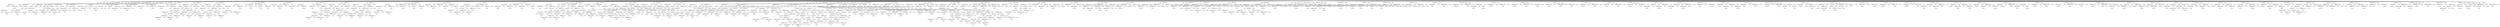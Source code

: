 digraph {

"Prog_53925"->"<
>53926";
"Prog_53925"->"<
>53927";
"Prog_53925"->"<
>53928";
"Prog_53925"->"<
>53929";
"Prog_53925"->"<
>53930";
"Prog_53925"->"<
>53931";
"Prog_53925"->"CallFunction_53932";
"CallFunction_53932"->"IDENTIFIERExpression_53933";
"IDENTIFIERExpression_53933"->"<options>53934";
"CallFunction_53932"->"<(>53935";
"CallFunction_53932"->"AssignmentOpetators_53936";
"AssignmentOpetators_53936"->"IDENTIFIERExpression_53937";
"IDENTIFIERExpression_53937"->"<digits>53938";
"AssignmentOpetators_53936"->"<=>53939";
"AssignmentOpetators_53936"->"INTExpression_53940";
"INTExpression_53940"->"<4>53941";
"CallFunction_53932"->"<)>53942";
"Prog_53925"->"<
>53943";
"Prog_53925"->"<
>53944";
"Prog_53925"->"<
>53945";
"Prog_53925"->"<
>53946";
"Prog_53925"->"AssignmentOpetators_53947";
"AssignmentOpetators_53947"->"IDENTIFIERExpression_53948";
"IDENTIFIERExpression_53948"->"<hilbert>53949";
"AssignmentOpetators_53947"->"<<->53950";
"AssignmentOpetators_53947"->"DefineFunction_53951";
"DefineFunction_53951"->"<function>53952";
"DefineFunction_53951"->"<(>53953";
"DefineFunction_53951"->"<n>53954";
"DefineFunction_53951"->"<)>53955";
"DefineFunction_53951"->"Compound_53956";
"Compound_53956"->"<{>53957";
"Compound_53956"->"AssignmentOpetators_53958";
"AssignmentOpetators_53958"->"IDENTIFIERExpression_53959";
"IDENTIFIERExpression_53959"->"<i>53960";
"AssignmentOpetators_53958"->"<<->53961";
"AssignmentOpetators_53958"->"ColonOperator_53962";
"ColonOperator_53962"->"INTExpression_53963";
"INTExpression_53963"->"<1>53964";
"ColonOperator_53962"->"<:>53965";
"ColonOperator_53962"->"IDENTIFIERExpression_53966";
"IDENTIFIERExpression_53966"->"<n>53967";
"Compound_53956"->"<;>53968";
"Compound_53956"->"CallFunction_53969";
"CallFunction_53969"->"MultOrDivBinary_53970";
"MultOrDivBinary_53970"->"INTExpression_53971";
"INTExpression_53971"->"<1>53972";
"MultOrDivBinary_53970"->"</>53973";
"MultOrDivBinary_53970"->"IDENTIFIERExpression_53974";
"IDENTIFIERExpression_53974"->"<outer>53975";
"CallFunction_53969"->"<(>53976";
"CallFunction_53969"->"MinusOrPlusBinary_53977";
"MinusOrPlusBinary_53977"->"IDENTIFIERExpression_53978";
"IDENTIFIERExpression_53978"->"<i>53979";
"MinusOrPlusBinary_53977"->"<->53980";
"MinusOrPlusBinary_53977"->"INTExpression_53981";
"INTExpression_53981"->"<1>53982";
"CallFunction_53969"->"<,>53983";
"CallFunction_53969"->"IDENTIFIERExpression_53984";
"IDENTIFIERExpression_53984"->"<i>53985";
"CallFunction_53969"->"<,>53986";
"CallFunction_53969"->"STRINGExpression_53987";
"STRINGExpression_53987"->"<+>53988";
"CallFunction_53969"->"<)>53989";
"Compound_53956"->"<}>53990";
"Prog_53925"->"<
>53991";
"Prog_53925"->"AssignmentOpetators_53992";
"AssignmentOpetators_53992"->"IDENTIFIERExpression_53993";
"IDENTIFIERExpression_53993"->"<Eps>53994";
"AssignmentOpetators_53992"->"<<->53995";
"AssignmentOpetators_53992"->"MultOrDivBinary_53996";
"MultOrDivBinary_53996"->"INTExpression_53997";
"INTExpression_53997"->"<100>53998";
"MultOrDivBinary_53996"->"<*>53999";
"MultOrDivBinary_53996"->"DollarAndAtOperators_54000";
"DollarAndAtOperators_54000"->"IDENTIFIERExpression_54001";
"IDENTIFIERExpression_54001"->"<.Machine>54002";
"DollarAndAtOperators_54000"->"<$>54003";
"DollarAndAtOperators_54000"->"IDENTIFIERExpression_54004";
"IDENTIFIERExpression_54004"->"<double.eps>54005";
"Prog_53925"->"<
>54006";
"Prog_53925"->"<
>54007";
"Prog_53925"->"IndexingBasic_54008";
"IndexingBasic_54008"->"CallFunction_54009";
"CallFunction_54009"->"AssignmentOpetators_54010";
"AssignmentOpetators_54010"->"IDENTIFIERExpression_54011";
"IDENTIFIERExpression_54011"->"<X>54012";
"AssignmentOpetators_54010"->"<<->54013";
"AssignmentOpetators_54010"->"IDENTIFIERExpression_54014";
"IDENTIFIERExpression_54014"->"<hilbert>54015";
"CallFunction_54009"->"<(>54016";
"CallFunction_54009"->"INTExpression_54017";
"INTExpression_54017"->"<9>54018";
"CallFunction_54009"->"<)>54019";
"IndexingBasic_54008"->"<[>54020";
"IndexingBasic_54008"->"<,>54021";
"IndexingBasic_54008"->"ColonOperator_54022";
"ColonOperator_54022"->"INTExpression_54023";
"INTExpression_54023"->"<1>54024";
"ColonOperator_54022"->"<:>54025";
"ColonOperator_54022"->"INTExpression_54026";
"INTExpression_54026"->"<6>54027";
"IndexingBasic_54008"->"<]>54028";
"Prog_53925"->"<
>54029";
"Prog_53925"->"Parenthesis_54030";
"Parenthesis_54030"->"<(>54031";
"Parenthesis_54030"->"CallFunction_54032";
"CallFunction_54032"->"AssignmentOpetators_54033";
"AssignmentOpetators_54033"->"IDENTIFIERExpression_54034";
"IDENTIFIERExpression_54034"->"<s>54035";
"AssignmentOpetators_54033"->"<<->54036";
"AssignmentOpetators_54033"->"IDENTIFIERExpression_54037";
"IDENTIFIERExpression_54037"->"<svd>54038";
"CallFunction_54032"->"<(>54039";
"CallFunction_54032"->"IDENTIFIERExpression_54040";
"IDENTIFIERExpression_54040"->"<X>54041";
"CallFunction_54032"->"<)>54042";
"Parenthesis_54030"->"<)>54043";
"Prog_53925"->"<;>54044";
"Prog_53925"->"CallFunction_54045";
"CallFunction_54045"->"AssignmentOpetators_54046";
"AssignmentOpetators_54046"->"IDENTIFIERExpression_54047";
"IDENTIFIERExpression_54047"->"<D>54048";
"AssignmentOpetators_54046"->"<<->54049";
"AssignmentOpetators_54046"->"IDENTIFIERExpression_54050";
"IDENTIFIERExpression_54050"->"<diag>54051";
"CallFunction_54045"->"<(>54052";
"CallFunction_54045"->"DollarAndAtOperators_54053";
"DollarAndAtOperators_54053"->"IDENTIFIERExpression_54054";
"IDENTIFIERExpression_54054"->"<s>54055";
"DollarAndAtOperators_54053"->"<$>54056";
"DollarAndAtOperators_54053"->"IDENTIFIERExpression_54057";
"IDENTIFIERExpression_54057"->"<d>54058";
"CallFunction_54045"->"<)>54059";
"Prog_53925"->"<
>54060";
"Prog_53925"->"CallFunction_54061";
"CallFunction_54061"->"IDENTIFIERExpression_54062";
"IDENTIFIERExpression_54062"->"<stopifnot>54063";
"CallFunction_54061"->"<(>54064";
"CallFunction_54061"->"Comparisons_54065";
"Comparisons_54065"->"CallFunction_54066";
"CallFunction_54066"->"IDENTIFIERExpression_54067";
"IDENTIFIERExpression_54067"->"<abs>54068";
"CallFunction_54066"->"<(>54069";
"CallFunction_54066"->"CallFunction_54070";
"CallFunction_54070"->"MinusOrPlusBinary_54071";
"MinusOrPlusBinary_54071"->"IDENTIFIERExpression_54072";
"IDENTIFIERExpression_54072"->"<X>54073";
"MinusOrPlusBinary_54071"->"<->54074";
"MinusOrPlusBinary_54071"->"WrappedWithPercent_54075";
"WrappedWithPercent_54075"->"WrappedWithPercent_54076";
"WrappedWithPercent_54076"->"DollarAndAtOperators_54077";
"DollarAndAtOperators_54077"->"IDENTIFIERExpression_54078";
"IDENTIFIERExpression_54078"->"<s>54079";
"DollarAndAtOperators_54077"->"<$>54080";
"DollarAndAtOperators_54077"->"IDENTIFIERExpression_54081";
"IDENTIFIERExpression_54081"->"<u>54082";
"WrappedWithPercent_54076"->"<%*%>54083";
"WrappedWithPercent_54076"->"IDENTIFIERExpression_54084";
"IDENTIFIERExpression_54084"->"<D>54085";
"WrappedWithPercent_54075"->"<%*%>54086";
"WrappedWithPercent_54075"->"IDENTIFIERExpression_54087";
"IDENTIFIERExpression_54087"->"<t>54088";
"CallFunction_54070"->"<(>54089";
"CallFunction_54070"->"DollarAndAtOperators_54090";
"DollarAndAtOperators_54090"->"IDENTIFIERExpression_54091";
"IDENTIFIERExpression_54091"->"<s>54092";
"DollarAndAtOperators_54090"->"<$>54093";
"DollarAndAtOperators_54090"->"IDENTIFIERExpression_54094";
"IDENTIFIERExpression_54094"->"<v>54095";
"CallFunction_54070"->"<)>54096";
"CallFunction_54066"->"<)>54097";
"Comparisons_54065"->"<<>54098";
"Comparisons_54065"->"IDENTIFIERExpression_54099";
"IDENTIFIERExpression_54099"->"<Eps>54100";
"CallFunction_54061"->"<)>54101";
"Prog_53925"->"<
>54102";
"Prog_53925"->"CallFunction_54103";
"CallFunction_54103"->"IDENTIFIERExpression_54104";
"IDENTIFIERExpression_54104"->"<stopifnot>54105";
"CallFunction_54103"->"<(>54106";
"CallFunction_54103"->"Comparisons_54107";
"Comparisons_54107"->"CallFunction_54108";
"CallFunction_54108"->"IDENTIFIERExpression_54109";
"IDENTIFIERExpression_54109"->"<abs>54110";
"CallFunction_54108"->"<(>54111";
"CallFunction_54108"->"WrappedWithPercent_54112";
"WrappedWithPercent_54112"->"WrappedWithPercent_54113";
"WrappedWithPercent_54113"->"CallFunction_54114";
"CallFunction_54114"->"MinusOrPlusBinary_54115";
"MinusOrPlusBinary_54115"->"IDENTIFIERExpression_54116";
"IDENTIFIERExpression_54116"->"<D>54117";
"MinusOrPlusBinary_54115"->"<->54118";
"MinusOrPlusBinary_54115"->"IDENTIFIERExpression_54119";
"IDENTIFIERExpression_54119"->"<t>54120";
"CallFunction_54114"->"<(>54121";
"CallFunction_54114"->"DollarAndAtOperators_54122";
"DollarAndAtOperators_54122"->"IDENTIFIERExpression_54123";
"IDENTIFIERExpression_54123"->"<s>54124";
"DollarAndAtOperators_54122"->"<$>54125";
"DollarAndAtOperators_54122"->"IDENTIFIERExpression_54126";
"IDENTIFIERExpression_54126"->"<u>54127";
"CallFunction_54114"->"<)>54128";
"WrappedWithPercent_54113"->"<%*%>54129";
"WrappedWithPercent_54113"->"IDENTIFIERExpression_54130";
"IDENTIFIERExpression_54130"->"<X>54131";
"WrappedWithPercent_54112"->"<%*%>54132";
"WrappedWithPercent_54112"->"DollarAndAtOperators_54133";
"DollarAndAtOperators_54133"->"IDENTIFIERExpression_54134";
"IDENTIFIERExpression_54134"->"<s>54135";
"DollarAndAtOperators_54133"->"<$>54136";
"DollarAndAtOperators_54133"->"IDENTIFIERExpression_54137";
"IDENTIFIERExpression_54137"->"<v>54138";
"CallFunction_54108"->"<)>54139";
"Comparisons_54107"->"<<>54140";
"Comparisons_54107"->"IDENTIFIERExpression_54141";
"IDENTIFIERExpression_54141"->"<Eps>54142";
"CallFunction_54103"->"<)>54143";
"Prog_53925"->"<
>54144";
"Prog_53925"->"<
>54145";
"Prog_53925"->"<
>54146";
"Prog_53925"->"CallFunction_54147";
"CallFunction_54147"->"AssignmentOpetators_54148";
"AssignmentOpetators_54148"->"IDENTIFIERExpression_54149";
"IDENTIFIERExpression_54149"->"<X>54150";
"AssignmentOpetators_54148"->"<<->54151";
"AssignmentOpetators_54148"->"IDENTIFIERExpression_54152";
"IDENTIFIERExpression_54152"->"<cbind>54153";
"CallFunction_54147"->"<(>54154";
"CallFunction_54147"->"INTExpression_54155";
"INTExpression_54155"->"<1>54156";
"CallFunction_54147"->"<,>54157";
"CallFunction_54147"->"ColonOperator_54158";
"ColonOperator_54158"->"INTExpression_54159";
"INTExpression_54159"->"<1>54160";
"ColonOperator_54158"->"<:>54161";
"ColonOperator_54158"->"INTExpression_54162";
"INTExpression_54162"->"<7>54163";
"CallFunction_54147"->"<)>54164";
"Prog_53925"->"<
>54165";
"Prog_53925"->"CallFunction_54166";
"CallFunction_54166"->"AssignmentOpetators_54167";
"AssignmentOpetators_54167"->"IDENTIFIERExpression_54168";
"IDENTIFIERExpression_54168"->"<s>54169";
"AssignmentOpetators_54167"->"<<->54170";
"AssignmentOpetators_54167"->"IDENTIFIERExpression_54171";
"IDENTIFIERExpression_54171"->"<svd>54172";
"CallFunction_54166"->"<(>54173";
"CallFunction_54166"->"IDENTIFIERExpression_54174";
"IDENTIFIERExpression_54174"->"<X>54175";
"CallFunction_54166"->"<)>54176";
"Prog_53925"->"<;>54177";
"Prog_53925"->"CallFunction_54178";
"CallFunction_54178"->"AssignmentOpetators_54179";
"AssignmentOpetators_54179"->"IDENTIFIERExpression_54180";
"IDENTIFIERExpression_54180"->"<D>54181";
"AssignmentOpetators_54179"->"<<->54182";
"AssignmentOpetators_54179"->"IDENTIFIERExpression_54183";
"IDENTIFIERExpression_54183"->"<diag>54184";
"CallFunction_54178"->"<(>54185";
"CallFunction_54178"->"DollarAndAtOperators_54186";
"DollarAndAtOperators_54186"->"IDENTIFIERExpression_54187";
"IDENTIFIERExpression_54187"->"<s>54188";
"DollarAndAtOperators_54186"->"<$>54189";
"DollarAndAtOperators_54186"->"IDENTIFIERExpression_54190";
"IDENTIFIERExpression_54190"->"<d>54191";
"CallFunction_54178"->"<)>54192";
"Prog_53925"->"<
>54193";
"Prog_53925"->"CallFunction_54194";
"CallFunction_54194"->"IDENTIFIERExpression_54195";
"IDENTIFIERExpression_54195"->"<stopifnot>54196";
"CallFunction_54194"->"<(>54197";
"CallFunction_54194"->"Comparisons_54198";
"Comparisons_54198"->"CallFunction_54199";
"CallFunction_54199"->"IDENTIFIERExpression_54200";
"IDENTIFIERExpression_54200"->"<abs>54201";
"CallFunction_54199"->"<(>54202";
"CallFunction_54199"->"CallFunction_54203";
"CallFunction_54203"->"MinusOrPlusBinary_54204";
"MinusOrPlusBinary_54204"->"IDENTIFIERExpression_54205";
"IDENTIFIERExpression_54205"->"<X>54206";
"MinusOrPlusBinary_54204"->"<->54207";
"MinusOrPlusBinary_54204"->"WrappedWithPercent_54208";
"WrappedWithPercent_54208"->"WrappedWithPercent_54209";
"WrappedWithPercent_54209"->"DollarAndAtOperators_54210";
"DollarAndAtOperators_54210"->"IDENTIFIERExpression_54211";
"IDENTIFIERExpression_54211"->"<s>54212";
"DollarAndAtOperators_54210"->"<$>54213";
"DollarAndAtOperators_54210"->"IDENTIFIERExpression_54214";
"IDENTIFIERExpression_54214"->"<u>54215";
"WrappedWithPercent_54209"->"<%*%>54216";
"WrappedWithPercent_54209"->"IDENTIFIERExpression_54217";
"IDENTIFIERExpression_54217"->"<D>54218";
"WrappedWithPercent_54208"->"<%*%>54219";
"WrappedWithPercent_54208"->"IDENTIFIERExpression_54220";
"IDENTIFIERExpression_54220"->"<t>54221";
"CallFunction_54203"->"<(>54222";
"CallFunction_54203"->"DollarAndAtOperators_54223";
"DollarAndAtOperators_54223"->"IDENTIFIERExpression_54224";
"IDENTIFIERExpression_54224"->"<s>54225";
"DollarAndAtOperators_54223"->"<$>54226";
"DollarAndAtOperators_54223"->"IDENTIFIERExpression_54227";
"IDENTIFIERExpression_54227"->"<v>54228";
"CallFunction_54203"->"<)>54229";
"CallFunction_54199"->"<)>54230";
"Comparisons_54198"->"<<>54231";
"Comparisons_54198"->"IDENTIFIERExpression_54232";
"IDENTIFIERExpression_54232"->"<Eps>54233";
"CallFunction_54194"->"<)>54234";
"Prog_53925"->"<
>54235";
"Prog_53925"->"CallFunction_54236";
"CallFunction_54236"->"IDENTIFIERExpression_54237";
"IDENTIFIERExpression_54237"->"<stopifnot>54238";
"CallFunction_54236"->"<(>54239";
"CallFunction_54236"->"Comparisons_54240";
"Comparisons_54240"->"CallFunction_54241";
"CallFunction_54241"->"IDENTIFIERExpression_54242";
"IDENTIFIERExpression_54242"->"<abs>54243";
"CallFunction_54241"->"<(>54244";
"CallFunction_54241"->"WrappedWithPercent_54245";
"WrappedWithPercent_54245"->"WrappedWithPercent_54246";
"WrappedWithPercent_54246"->"CallFunction_54247";
"CallFunction_54247"->"MinusOrPlusBinary_54248";
"MinusOrPlusBinary_54248"->"IDENTIFIERExpression_54249";
"IDENTIFIERExpression_54249"->"<D>54250";
"MinusOrPlusBinary_54248"->"<->54251";
"MinusOrPlusBinary_54248"->"IDENTIFIERExpression_54252";
"IDENTIFIERExpression_54252"->"<t>54253";
"CallFunction_54247"->"<(>54254";
"CallFunction_54247"->"DollarAndAtOperators_54255";
"DollarAndAtOperators_54255"->"IDENTIFIERExpression_54256";
"IDENTIFIERExpression_54256"->"<s>54257";
"DollarAndAtOperators_54255"->"<$>54258";
"DollarAndAtOperators_54255"->"IDENTIFIERExpression_54259";
"IDENTIFIERExpression_54259"->"<u>54260";
"CallFunction_54247"->"<)>54261";
"WrappedWithPercent_54246"->"<%*%>54262";
"WrappedWithPercent_54246"->"IDENTIFIERExpression_54263";
"IDENTIFIERExpression_54263"->"<X>54264";
"WrappedWithPercent_54245"->"<%*%>54265";
"WrappedWithPercent_54245"->"DollarAndAtOperators_54266";
"DollarAndAtOperators_54266"->"IDENTIFIERExpression_54267";
"IDENTIFIERExpression_54267"->"<s>54268";
"DollarAndAtOperators_54266"->"<$>54269";
"DollarAndAtOperators_54266"->"IDENTIFIERExpression_54270";
"IDENTIFIERExpression_54270"->"<v>54271";
"CallFunction_54241"->"<)>54272";
"Comparisons_54240"->"<<>54273";
"Comparisons_54240"->"IDENTIFIERExpression_54274";
"IDENTIFIERExpression_54274"->"<Eps>54275";
"CallFunction_54236"->"<)>54276";
"Prog_53925"->"<
>54277";
"Prog_53925"->"<
>54278";
"Prog_53925"->"<
>54279";
"Prog_53925"->"CallFunction_54280";
"CallFunction_54280"->"AssignmentOpetators_54281";
"AssignmentOpetators_54281"->"IDENTIFIERExpression_54282";
"IDENTIFIERExpression_54282"->"<s>54283";
"AssignmentOpetators_54281"->"<<->54284";
"AssignmentOpetators_54281"->"IDENTIFIERExpression_54285";
"IDENTIFIERExpression_54285"->"<svd>54286";
"CallFunction_54280"->"<(>54287";
"CallFunction_54280"->"IDENTIFIERExpression_54288";
"IDENTIFIERExpression_54288"->"<X>54289";
"CallFunction_54280"->"<,>54290";
"CallFunction_54280"->"AssignmentOpetators_54291";
"AssignmentOpetators_54291"->"IDENTIFIERExpression_54292";
"IDENTIFIERExpression_54292"->"<nu>54293";
"AssignmentOpetators_54291"->"<=>54294";
"AssignmentOpetators_54291"->"INTExpression_54295";
"INTExpression_54295"->"<0>54296";
"CallFunction_54280"->"<)>54297";
"Prog_53925"->"<
>54298";
"Prog_53925"->"CallFunction_54299";
"CallFunction_54299"->"AssignmentOpetators_54300";
"AssignmentOpetators_54300"->"IDENTIFIERExpression_54301";
"IDENTIFIERExpression_54301"->"<s>54302";
"AssignmentOpetators_54300"->"<<->54303";
"AssignmentOpetators_54300"->"IDENTIFIERExpression_54304";
"IDENTIFIERExpression_54304"->"<svd>54305";
"CallFunction_54299"->"<(>54306";
"CallFunction_54299"->"IDENTIFIERExpression_54307";
"IDENTIFIERExpression_54307"->"<X>54308";
"CallFunction_54299"->"<,>54309";
"CallFunction_54299"->"AssignmentOpetators_54310";
"AssignmentOpetators_54310"->"IDENTIFIERExpression_54311";
"IDENTIFIERExpression_54311"->"<nu>54312";
"AssignmentOpetators_54310"->"<=>54313";
"AssignmentOpetators_54310"->"INTExpression_54314";
"INTExpression_54314"->"<7>54315";
"CallFunction_54299"->"<)>54316";
"Prog_53925"->"<
>54317";
"Prog_53925"->"CallFunction_54318";
"CallFunction_54318"->"IDENTIFIERExpression_54319";
"IDENTIFIERExpression_54319"->"<stopifnot>54320";
"CallFunction_54318"->"<(>54321";
"CallFunction_54318"->"CallFunction_54322";
"CallFunction_54322"->"Comparisons_54323";
"Comparisons_54323"->"CallFunction_54324";
"CallFunction_54324"->"IDENTIFIERExpression_54325";
"IDENTIFIERExpression_54325"->"<dim>54326";
"CallFunction_54324"->"<(>54327";
"CallFunction_54324"->"DollarAndAtOperators_54328";
"DollarAndAtOperators_54328"->"IDENTIFIERExpression_54329";
"IDENTIFIERExpression_54329"->"<s>54330";
"DollarAndAtOperators_54328"->"<$>54331";
"DollarAndAtOperators_54328"->"IDENTIFIERExpression_54332";
"IDENTIFIERExpression_54332"->"<u>54333";
"CallFunction_54324"->"<)>54334";
"Comparisons_54323"->"<==>54335";
"Comparisons_54323"->"IDENTIFIERExpression_54336";
"IDENTIFIERExpression_54336"->"<c>54337";
"CallFunction_54322"->"<(>54338";
"CallFunction_54322"->"INTExpression_54339";
"INTExpression_54339"->"<7>54340";
"CallFunction_54322"->"<,>54341";
"CallFunction_54322"->"INTExpression_54342";
"INTExpression_54342"->"<7>54343";
"CallFunction_54322"->"<)>54344";
"CallFunction_54318"->"<)>54345";
"Prog_53925"->"<
>54346";
"Prog_53925"->"CallFunction_54347";
"CallFunction_54347"->"AssignmentOpetators_54348";
"AssignmentOpetators_54348"->"IDENTIFIERExpression_54349";
"IDENTIFIERExpression_54349"->"<s>54350";
"AssignmentOpetators_54348"->"<<->54351";
"AssignmentOpetators_54348"->"IDENTIFIERExpression_54352";
"IDENTIFIERExpression_54352"->"<svd>54353";
"CallFunction_54347"->"<(>54354";
"CallFunction_54347"->"IDENTIFIERExpression_54355";
"IDENTIFIERExpression_54355"->"<X>54356";
"CallFunction_54347"->"<,>54357";
"CallFunction_54347"->"AssignmentOpetators_54358";
"AssignmentOpetators_54358"->"IDENTIFIERExpression_54359";
"IDENTIFIERExpression_54359"->"<nv>54360";
"AssignmentOpetators_54358"->"<=>54361";
"AssignmentOpetators_54358"->"INTExpression_54362";
"INTExpression_54362"->"<0>54363";
"CallFunction_54347"->"<)>54364";
"Prog_53925"->"<
>54365";
"Prog_53925"->"<
>54366";
"Prog_53925"->"<
>54367";
"Prog_53925"->"<
>54368";
"Prog_53925"->"CallFunction_54369";
"CallFunction_54369"->"AssignmentOpetators_54370";
"AssignmentOpetators_54370"->"IDENTIFIERExpression_54371";
"IDENTIFIERExpression_54371"->"<X>54372";
"AssignmentOpetators_54370"->"<<->54373";
"AssignmentOpetators_54370"->"IDENTIFIERExpression_54374";
"IDENTIFIERExpression_54374"->"<cbind>54375";
"CallFunction_54369"->"<(>54376";
"CallFunction_54369"->"INTExpression_54377";
"INTExpression_54377"->"<1>54378";
"CallFunction_54369"->"<,>54379";
"CallFunction_54369"->"MinusOrPlusBinary_54380";
"MinusOrPlusBinary_54380"->"ColonOperator_54381";
"ColonOperator_54381"->"INTExpression_54382";
"INTExpression_54382"->"<1>54383";
"ColonOperator_54381"->"<:>54384";
"ColonOperator_54381"->"INTExpression_54385";
"INTExpression_54385"->"<7>54386";
"MinusOrPlusBinary_54380"->"<+>54387";
"MinusOrPlusBinary_54380"->"MultOrDivBinary_54388";
"MultOrDivBinary_54388"->"Parenthesis_54389";
"Parenthesis_54389"->"<(>54390";
"Parenthesis_54389"->"ColonOperator_54391";
"ColonOperator_54391"->"MinusOrPlusUnary_54392";
"MinusOrPlusUnary_54392"->"<->54393";
"MinusOrPlusUnary_54392"->"INTExpression_54394";
"INTExpression_54394"->"<3>54395";
"ColonOperator_54391"->"<:>54396";
"ColonOperator_54391"->"INTExpression_54397";
"INTExpression_54397"->"<3>54398";
"Parenthesis_54389"->"<)>54399";
"MultOrDivBinary_54388"->"<*>54400";
"MultOrDivBinary_54388"->"COMPLEXExpression_54401";
"COMPLEXExpression_54401"->"<1i>54402";
"CallFunction_54369"->"<)>54403";
"Prog_53925"->"<
>54404";
"Prog_53925"->"CallFunction_54405";
"CallFunction_54405"->"AssignmentOpetators_54406";
"AssignmentOpetators_54406"->"IDENTIFIERExpression_54407";
"IDENTIFIERExpression_54407"->"<s>54408";
"AssignmentOpetators_54406"->"<<->54409";
"AssignmentOpetators_54406"->"IDENTIFIERExpression_54410";
"IDENTIFIERExpression_54410"->"<svd>54411";
"CallFunction_54405"->"<(>54412";
"CallFunction_54405"->"IDENTIFIERExpression_54413";
"IDENTIFIERExpression_54413"->"<X>54414";
"CallFunction_54405"->"<)>54415";
"Prog_53925"->"<;>54416";
"Prog_53925"->"CallFunction_54417";
"CallFunction_54417"->"AssignmentOpetators_54418";
"AssignmentOpetators_54418"->"IDENTIFIERExpression_54419";
"IDENTIFIERExpression_54419"->"<D>54420";
"AssignmentOpetators_54418"->"<<->54421";
"AssignmentOpetators_54418"->"IDENTIFIERExpression_54422";
"IDENTIFIERExpression_54422"->"<diag>54423";
"CallFunction_54417"->"<(>54424";
"CallFunction_54417"->"DollarAndAtOperators_54425";
"DollarAndAtOperators_54425"->"IDENTIFIERExpression_54426";
"IDENTIFIERExpression_54426"->"<s>54427";
"DollarAndAtOperators_54425"->"<$>54428";
"DollarAndAtOperators_54425"->"IDENTIFIERExpression_54429";
"IDENTIFIERExpression_54429"->"<d>54430";
"CallFunction_54417"->"<)>54431";
"Prog_53925"->"<
>54432";
"Prog_53925"->"CallFunction_54433";
"CallFunction_54433"->"IDENTIFIERExpression_54434";
"IDENTIFIERExpression_54434"->"<stopifnot>54435";
"CallFunction_54433"->"<(>54436";
"CallFunction_54433"->"Comparisons_54437";
"Comparisons_54437"->"CallFunction_54438";
"CallFunction_54438"->"IDENTIFIERExpression_54439";
"IDENTIFIERExpression_54439"->"<abs>54440";
"CallFunction_54438"->"<(>54441";
"CallFunction_54438"->"CallFunction_54442";
"CallFunction_54442"->"MinusOrPlusBinary_54443";
"MinusOrPlusBinary_54443"->"IDENTIFIERExpression_54444";
"IDENTIFIERExpression_54444"->"<X>54445";
"MinusOrPlusBinary_54443"->"<->54446";
"MinusOrPlusBinary_54443"->"WrappedWithPercent_54447";
"WrappedWithPercent_54447"->"WrappedWithPercent_54448";
"WrappedWithPercent_54448"->"DollarAndAtOperators_54449";
"DollarAndAtOperators_54449"->"IDENTIFIERExpression_54450";
"IDENTIFIERExpression_54450"->"<s>54451";
"DollarAndAtOperators_54449"->"<$>54452";
"DollarAndAtOperators_54449"->"IDENTIFIERExpression_54453";
"IDENTIFIERExpression_54453"->"<u>54454";
"WrappedWithPercent_54448"->"<%*%>54455";
"WrappedWithPercent_54448"->"IDENTIFIERExpression_54456";
"IDENTIFIERExpression_54456"->"<D>54457";
"WrappedWithPercent_54447"->"<%*%>54458";
"WrappedWithPercent_54447"->"IDENTIFIERExpression_54459";
"IDENTIFIERExpression_54459"->"<Conj>54460";
"CallFunction_54442"->"<(>54461";
"CallFunction_54442"->"CallFunction_54462";
"CallFunction_54462"->"IDENTIFIERExpression_54463";
"IDENTIFIERExpression_54463"->"<t>54464";
"CallFunction_54462"->"<(>54465";
"CallFunction_54462"->"DollarAndAtOperators_54466";
"DollarAndAtOperators_54466"->"IDENTIFIERExpression_54467";
"IDENTIFIERExpression_54467"->"<s>54468";
"DollarAndAtOperators_54466"->"<$>54469";
"DollarAndAtOperators_54466"->"IDENTIFIERExpression_54470";
"IDENTIFIERExpression_54470"->"<v>54471";
"CallFunction_54462"->"<)>54472";
"CallFunction_54442"->"<)>54473";
"CallFunction_54438"->"<)>54474";
"Comparisons_54437"->"<<>54475";
"Comparisons_54437"->"IDENTIFIERExpression_54476";
"IDENTIFIERExpression_54476"->"<Eps>54477";
"CallFunction_54433"->"<)>54478";
"Prog_53925"->"<
>54479";
"Prog_53925"->"CallFunction_54480";
"CallFunction_54480"->"IDENTIFIERExpression_54481";
"IDENTIFIERExpression_54481"->"<stopifnot>54482";
"CallFunction_54480"->"<(>54483";
"CallFunction_54480"->"Comparisons_54484";
"Comparisons_54484"->"CallFunction_54485";
"CallFunction_54485"->"IDENTIFIERExpression_54486";
"IDENTIFIERExpression_54486"->"<abs>54487";
"CallFunction_54485"->"<(>54488";
"CallFunction_54485"->"WrappedWithPercent_54489";
"WrappedWithPercent_54489"->"WrappedWithPercent_54490";
"WrappedWithPercent_54490"->"CallFunction_54491";
"CallFunction_54491"->"MinusOrPlusBinary_54492";
"MinusOrPlusBinary_54492"->"IDENTIFIERExpression_54493";
"IDENTIFIERExpression_54493"->"<D>54494";
"MinusOrPlusBinary_54492"->"<->54495";
"MinusOrPlusBinary_54492"->"IDENTIFIERExpression_54496";
"IDENTIFIERExpression_54496"->"<Conj>54497";
"CallFunction_54491"->"<(>54498";
"CallFunction_54491"->"CallFunction_54499";
"CallFunction_54499"->"IDENTIFIERExpression_54500";
"IDENTIFIERExpression_54500"->"<t>54501";
"CallFunction_54499"->"<(>54502";
"CallFunction_54499"->"DollarAndAtOperators_54503";
"DollarAndAtOperators_54503"->"IDENTIFIERExpression_54504";
"IDENTIFIERExpression_54504"->"<s>54505";
"DollarAndAtOperators_54503"->"<$>54506";
"DollarAndAtOperators_54503"->"IDENTIFIERExpression_54507";
"IDENTIFIERExpression_54507"->"<u>54508";
"CallFunction_54499"->"<)>54509";
"CallFunction_54491"->"<)>54510";
"WrappedWithPercent_54490"->"<%*%>54511";
"WrappedWithPercent_54490"->"IDENTIFIERExpression_54512";
"IDENTIFIERExpression_54512"->"<X>54513";
"WrappedWithPercent_54489"->"<%*%>54514";
"WrappedWithPercent_54489"->"DollarAndAtOperators_54515";
"DollarAndAtOperators_54515"->"IDENTIFIERExpression_54516";
"IDENTIFIERExpression_54516"->"<s>54517";
"DollarAndAtOperators_54515"->"<$>54518";
"DollarAndAtOperators_54515"->"IDENTIFIERExpression_54519";
"IDENTIFIERExpression_54519"->"<v>54520";
"CallFunction_54485"->"<)>54521";
"Comparisons_54484"->"<<>54522";
"Comparisons_54484"->"IDENTIFIERExpression_54523";
"IDENTIFIERExpression_54523"->"<Eps>54524";
"CallFunction_54480"->"<)>54525";
"Prog_53925"->"<
>54526";
"Prog_53925"->"<
>54527";
"Prog_53925"->"<
>54528";
"Prog_53925"->"<
>54529";
"Prog_53925"->"<
>54530";
"Prog_53925"->"AssignmentOpetators_54531";
"AssignmentOpetators_54531"->"IDENTIFIERExpression_54532";
"IDENTIFIERExpression_54532"->"<fixsign>54533";
"AssignmentOpetators_54531"->"<<->54534";
"AssignmentOpetators_54531"->"DefineFunction_54535";
"DefineFunction_54535"->"<function>54536";
"DefineFunction_54535"->"<(>54537";
"DefineFunction_54535"->"<A>54538";
"DefineFunction_54535"->"<)>54539";
"DefineFunction_54535"->"Compound_54540";
"Compound_54540"->"<{>54541";
"Compound_54540"->"CallFunction_54542";
"CallFunction_54542"->"AssignmentOpetators_54543";
"AssignmentOpetators_54543"->"IndexingBasic_54544";
"IndexingBasic_54544"->"IDENTIFIERExpression_54545";
"IDENTIFIERExpression_54545"->"<A>54546";
"IndexingBasic_54544"->"<[>54547";
"IndexingBasic_54544"->"<]>54548";
"AssignmentOpetators_54543"->"<<->54549";
"AssignmentOpetators_54543"->"IDENTIFIERExpression_54550";
"IDENTIFIERExpression_54550"->"<apply>54551";
"CallFunction_54542"->"<(>54552";
"CallFunction_54542"->"IDENTIFIERExpression_54553";
"IDENTIFIERExpression_54553"->"<A>54554";
"CallFunction_54542"->"<,>54555";
"CallFunction_54542"->"INTExpression_54556";
"INTExpression_54556"->"<2>54557";
"CallFunction_54542"->"<,>54558";
"CallFunction_54542"->"CallFunction_54559";
"CallFunction_54559"->"DefineFunction_54560";
"DefineFunction_54560"->"<function>54561";
"DefineFunction_54560"->"<(>54562";
"DefineFunction_54560"->"<x>54563";
"DefineFunction_54560"->"<)>54564";
"DefineFunction_54560"->"MultOrDivBinary_54565";
"MultOrDivBinary_54565"->"IDENTIFIERExpression_54566";
"IDENTIFIERExpression_54566"->"<x>54567";
"MultOrDivBinary_54565"->"<*>54568";
"MultOrDivBinary_54565"->"IDENTIFIERExpression_54569";
"IDENTIFIERExpression_54569"->"<sign>54570";
"CallFunction_54559"->"<(>54571";
"CallFunction_54559"->"CallFunction_54572";
"CallFunction_54572"->"IDENTIFIERExpression_54573";
"IDENTIFIERExpression_54573"->"<Re>54574";
"CallFunction_54572"->"<(>54575";
"CallFunction_54572"->"IndexingBasic_54576";
"IndexingBasic_54576"->"IDENTIFIERExpression_54577";
"IDENTIFIERExpression_54577"->"<x>54578";
"IndexingBasic_54576"->"<[>54579";
"IndexingBasic_54576"->"INTExpression_54580";
"INTExpression_54580"->"<1>54581";
"IndexingBasic_54576"->"<]>54582";
"CallFunction_54572"->"<)>54583";
"CallFunction_54559"->"<)>54584";
"CallFunction_54542"->"<)>54585";
"Compound_54540"->"<
>54586";
"Compound_54540"->"IDENTIFIERExpression_54587";
"IDENTIFIERExpression_54587"->"<A>54588";
"Compound_54540"->"<
>54589";
"Compound_54540"->"<}>54590";
"Prog_53925"->"<
>54591";
"Prog_53925"->"<
>54592";
"Prog_53925"->"AssignmentOpetators_54593";
"AssignmentOpetators_54593"->"IDENTIFIERExpression_54594";
"IDENTIFIERExpression_54594"->"<eigenok>54595";
"AssignmentOpetators_54593"->"<<->54596";
"AssignmentOpetators_54593"->"DefineFunction_54597";
"DefineFunction_54597"->"<function>54598";
"DefineFunction_54597"->"<(>54599";
"DefineFunction_54597"->"<A>54600";
"DefineFunction_54597"->"<,>54601";
"DefineFunction_54597"->"<E>54602";
"DefineFunction_54597"->"<,>54603";
"DefineFunction_54597"->"<Eps>54604";
"DefineFunction_54597"->"<=>54605";
"DefineFunction_54597"->"MultOrDivBinary_54606";
"MultOrDivBinary_54606"->"INTExpression_54607";
"INTExpression_54607"->"<1000>54608";
"MultOrDivBinary_54606"->"<*>54609";
"MultOrDivBinary_54606"->"DollarAndAtOperators_54610";
"DollarAndAtOperators_54610"->"IDENTIFIERExpression_54611";
"IDENTIFIERExpression_54611"->"<.Machine>54612";
"DollarAndAtOperators_54610"->"<$>54613";
"DollarAndAtOperators_54610"->"IDENTIFIERExpression_54614";
"IDENTIFIERExpression_54614"->"<double.eps>54615";
"DefineFunction_54597"->"<)>54616";
"DefineFunction_54597"->"Compound_54617";
"Compound_54617"->"<{>54618";
"Compound_54617"->"CallFunction_54619";
"CallFunction_54619"->"IDENTIFIERExpression_54620";
"IDENTIFIERExpression_54620"->"<print>54621";
"CallFunction_54619"->"<(>54622";
"CallFunction_54619"->"CallFunction_54623";
"CallFunction_54623"->"IDENTIFIERExpression_54624";
"IDENTIFIERExpression_54624"->"<fixsign>54625";
"CallFunction_54623"->"<(>54626";
"CallFunction_54623"->"DollarAndAtOperators_54627";
"DollarAndAtOperators_54627"->"IDENTIFIERExpression_54628";
"IDENTIFIERExpression_54628"->"<E>54629";
"DollarAndAtOperators_54627"->"<$>54630";
"DollarAndAtOperators_54627"->"IDENTIFIERExpression_54631";
"IDENTIFIERExpression_54631"->"<vectors>54632";
"CallFunction_54623"->"<)>54633";
"CallFunction_54619"->"<)>54634";
"Compound_54617"->"<
>54635";
"Compound_54617"->"CallFunction_54636";
"CallFunction_54636"->"IDENTIFIERExpression_54637";
"IDENTIFIERExpression_54637"->"<print>54638";
"CallFunction_54636"->"<(>54639";
"CallFunction_54636"->"CallFunction_54640";
"CallFunction_54640"->"IDENTIFIERExpression_54641";
"IDENTIFIERExpression_54641"->"<zapsmall>54642";
"CallFunction_54640"->"<(>54643";
"CallFunction_54640"->"DollarAndAtOperators_54644";
"DollarAndAtOperators_54644"->"IDENTIFIERExpression_54645";
"IDENTIFIERExpression_54645"->"<E>54646";
"DollarAndAtOperators_54644"->"<$>54647";
"DollarAndAtOperators_54644"->"IDENTIFIERExpression_54648";
"IDENTIFIERExpression_54648"->"<values>54649";
"CallFunction_54640"->"<)>54650";
"CallFunction_54636"->"<)>54651";
"Compound_54617"->"<
>54652";
"Compound_54617"->"AssignmentOpetators_54653";
"AssignmentOpetators_54653"->"IDENTIFIERExpression_54654";
"IDENTIFIERExpression_54654"->"<V>54655";
"AssignmentOpetators_54653"->"<<->54656";
"AssignmentOpetators_54653"->"DollarAndAtOperators_54657";
"DollarAndAtOperators_54657"->"IDENTIFIERExpression_54658";
"IDENTIFIERExpression_54658"->"<E>54659";
"DollarAndAtOperators_54657"->"<$>54660";
"DollarAndAtOperators_54657"->"IDENTIFIERExpression_54661";
"IDENTIFIERExpression_54661"->"<vectors>54662";
"Compound_54617"->"<;>54663";
"Compound_54617"->"AssignmentOpetators_54664";
"AssignmentOpetators_54664"->"IDENTIFIERExpression_54665";
"IDENTIFIERExpression_54665"->"<lam>54666";
"AssignmentOpetators_54664"->"<<->54667";
"AssignmentOpetators_54664"->"DollarAndAtOperators_54668";
"DollarAndAtOperators_54668"->"IDENTIFIERExpression_54669";
"IDENTIFIERExpression_54669"->"<E>54670";
"DollarAndAtOperators_54668"->"<$>54671";
"DollarAndAtOperators_54668"->"IDENTIFIERExpression_54672";
"IDENTIFIERExpression_54672"->"<values>54673";
"Compound_54617"->"<
>54674";
"Compound_54617"->"CallFunction_54675";
"CallFunction_54675"->"IDENTIFIERExpression_54676";
"IDENTIFIERExpression_54676"->"<stopifnot>54677";
"CallFunction_54675"->"<(>54678";
"CallFunction_54675"->"Comparisons_54679";
"Comparisons_54679"->"CallFunction_54680";
"CallFunction_54680"->"IDENTIFIERExpression_54681";
"IDENTIFIERExpression_54681"->"<abs>54682";
"CallFunction_54680"->"<(>54683";
"CallFunction_54680"->"CallFunction_54684";
"CallFunction_54684"->"MinusOrPlusBinary_54685";
"MinusOrPlusBinary_54685"->"WrappedWithPercent_54686";
"WrappedWithPercent_54686"->"IDENTIFIERExpression_54687";
"IDENTIFIERExpression_54687"->"<A>54688";
"WrappedWithPercent_54686"->"<%*%>54689";
"WrappedWithPercent_54686"->"IDENTIFIERExpression_54690";
"IDENTIFIERExpression_54690"->"<V>54691";
"MinusOrPlusBinary_54685"->"<->54692";
"MinusOrPlusBinary_54685"->"WrappedWithPercent_54693";
"WrappedWithPercent_54693"->"IDENTIFIERExpression_54694";
"IDENTIFIERExpression_54694"->"<V>54695";
"WrappedWithPercent_54693"->"<%*%>54696";
"WrappedWithPercent_54693"->"IDENTIFIERExpression_54697";
"IDENTIFIERExpression_54697"->"<diag>54698";
"CallFunction_54684"->"<(>54699";
"CallFunction_54684"->"IDENTIFIERExpression_54700";
"IDENTIFIERExpression_54700"->"<lam>54701";
"CallFunction_54684"->"<)>54702";
"CallFunction_54680"->"<)>54703";
"Comparisons_54679"->"<<>54704";
"Comparisons_54679"->"IDENTIFIERExpression_54705";
"IDENTIFIERExpression_54705"->"<Eps>54706";
"CallFunction_54675"->"<,>54707";
"CallFunction_54675"->"Comparisons_54708";
"Comparisons_54708"->"CallFunction_54709";
"CallFunction_54709"->"OrBinary_54710";
"OrBinary_54710"->"Comparisons_54711";
"Comparisons_54711"->"CallFunction_54712";
"CallFunction_54712"->"IDENTIFIERExpression_54713";
"IDENTIFIERExpression_54713"->"<abs>54714";
"CallFunction_54712"->"<(>54715";
"CallFunction_54712"->"MultOrDivBinary_54716";
"MultOrDivBinary_54716"->"IndexingBasic_54717";
"IndexingBasic_54717"->"IDENTIFIERExpression_54718";
"IDENTIFIERExpression_54718"->"<lam>54719";
"IndexingBasic_54717"->"<[>54720";
"IndexingBasic_54717"->"CallFunction_54721";
"CallFunction_54721"->"IDENTIFIERExpression_54722";
"IDENTIFIERExpression_54722"->"<length>54723";
"CallFunction_54721"->"<(>54724";
"CallFunction_54721"->"IDENTIFIERExpression_54725";
"IDENTIFIERExpression_54725"->"<lam>54726";
"CallFunction_54721"->"<)>54727";
"IndexingBasic_54717"->"<]>54728";
"MultOrDivBinary_54716"->"</>54729";
"MultOrDivBinary_54716"->"IndexingBasic_54730";
"IndexingBasic_54730"->"IDENTIFIERExpression_54731";
"IDENTIFIERExpression_54731"->"<lam>54732";
"IndexingBasic_54730"->"<[>54733";
"IndexingBasic_54730"->"INTExpression_54734";
"INTExpression_54734"->"<1>54735";
"IndexingBasic_54730"->"<]>54736";
"CallFunction_54712"->"<)>54737";
"Comparisons_54711"->"<<>54738";
"Comparisons_54711"->"IDENTIFIERExpression_54739";
"IDENTIFIERExpression_54739"->"<Eps>54740";
"OrBinary_54710"->"<||>54741";
"OrBinary_54710"->"IDENTIFIERExpression_54742";
"IDENTIFIERExpression_54742"->"<abs>54743";
"CallFunction_54709"->"<(>54744";
"CallFunction_54709"->"CallFunction_54745";
"CallFunction_54745"->"WrappedWithPercent_54746";
"WrappedWithPercent_54746"->"CallFunction_54747";
"CallFunction_54747"->"MinusOrPlusBinary_54748";
"MinusOrPlusBinary_54748"->"IDENTIFIERExpression_54749";
"IDENTIFIERExpression_54749"->"<A>54750";
"MinusOrPlusBinary_54748"->"<->54751";
"MinusOrPlusBinary_54748"->"WrappedWithPercent_54752";
"WrappedWithPercent_54752"->"IDENTIFIERExpression_54753";
"IDENTIFIERExpression_54753"->"<V>54754";
"WrappedWithPercent_54752"->"<%*%>54755";
"WrappedWithPercent_54752"->"IDENTIFIERExpression_54756";
"IDENTIFIERExpression_54756"->"<diag>54757";
"CallFunction_54747"->"<(>54758";
"CallFunction_54747"->"IDENTIFIERExpression_54759";
"IDENTIFIERExpression_54759"->"<lam>54760";
"CallFunction_54747"->"<)>54761";
"WrappedWithPercent_54746"->"<%*%>54762";
"WrappedWithPercent_54746"->"IDENTIFIERExpression_54763";
"IDENTIFIERExpression_54763"->"<t>54764";
"CallFunction_54745"->"<(>54765";
"CallFunction_54745"->"IDENTIFIERExpression_54766";
"IDENTIFIERExpression_54766"->"<V>54767";
"CallFunction_54745"->"<)>54768";
"CallFunction_54709"->"<)>54769";
"Comparisons_54708"->"<<>54770";
"Comparisons_54708"->"IDENTIFIERExpression_54771";
"IDENTIFIERExpression_54771"->"<Eps>54772";
"CallFunction_54675"->"<)>54773";
"Compound_54617"->"<
>54774";
"Compound_54617"->"<}>54775";
"Prog_53925"->"<
>54776";
"Prog_53925"->"<
>54777";
"Prog_53925"->"AssignmentOpetators_54778";
"AssignmentOpetators_54778"->"IDENTIFIERExpression_54779";
"IDENTIFIERExpression_54779"->"<Ceigenok>54780";
"AssignmentOpetators_54778"->"<<->54781";
"AssignmentOpetators_54778"->"DefineFunction_54782";
"DefineFunction_54782"->"<function>54783";
"DefineFunction_54782"->"<(>54784";
"DefineFunction_54782"->"<A>54785";
"DefineFunction_54782"->"<,>54786";
"DefineFunction_54782"->"<E>54787";
"DefineFunction_54782"->"<,>54788";
"DefineFunction_54782"->"<Eps>54789";
"DefineFunction_54782"->"<=>54790";
"DefineFunction_54782"->"MultOrDivBinary_54791";
"MultOrDivBinary_54791"->"INTExpression_54792";
"INTExpression_54792"->"<1000>54793";
"MultOrDivBinary_54791"->"<*>54794";
"MultOrDivBinary_54791"->"DollarAndAtOperators_54795";
"DollarAndAtOperators_54795"->"IDENTIFIERExpression_54796";
"IDENTIFIERExpression_54796"->"<.Machine>54797";
"DollarAndAtOperators_54795"->"<$>54798";
"DollarAndAtOperators_54795"->"IDENTIFIERExpression_54799";
"IDENTIFIERExpression_54799"->"<double.eps>54800";
"DefineFunction_54782"->"<)>54801";
"DefineFunction_54782"->"Compound_54802";
"Compound_54802"->"<{>54803";
"Compound_54802"->"CallFunction_54804";
"CallFunction_54804"->"IDENTIFIERExpression_54805";
"IDENTIFIERExpression_54805"->"<print>54806";
"CallFunction_54804"->"<(>54807";
"CallFunction_54804"->"CallFunction_54808";
"CallFunction_54808"->"IDENTIFIERExpression_54809";
"IDENTIFIERExpression_54809"->"<fixsign>54810";
"CallFunction_54808"->"<(>54811";
"CallFunction_54808"->"DollarAndAtOperators_54812";
"DollarAndAtOperators_54812"->"IDENTIFIERExpression_54813";
"IDENTIFIERExpression_54813"->"<E>54814";
"DollarAndAtOperators_54812"->"<$>54815";
"DollarAndAtOperators_54812"->"IDENTIFIERExpression_54816";
"IDENTIFIERExpression_54816"->"<vectors>54817";
"CallFunction_54808"->"<)>54818";
"CallFunction_54804"->"<)>54819";
"Compound_54802"->"<
>54820";
"Compound_54802"->"CallFunction_54821";
"CallFunction_54821"->"IDENTIFIERExpression_54822";
"IDENTIFIERExpression_54822"->"<print>54823";
"CallFunction_54821"->"<(>54824";
"CallFunction_54821"->"CallFunction_54825";
"CallFunction_54825"->"IDENTIFIERExpression_54826";
"IDENTIFIERExpression_54826"->"<signif>54827";
"CallFunction_54825"->"<(>54828";
"CallFunction_54825"->"DollarAndAtOperators_54829";
"DollarAndAtOperators_54829"->"IDENTIFIERExpression_54830";
"IDENTIFIERExpression_54830"->"<E>54831";
"DollarAndAtOperators_54829"->"<$>54832";
"DollarAndAtOperators_54829"->"IDENTIFIERExpression_54833";
"IDENTIFIERExpression_54833"->"<values>54834";
"CallFunction_54825"->"<,>54835";
"CallFunction_54825"->"INTExpression_54836";
"INTExpression_54836"->"<5>54837";
"CallFunction_54825"->"<)>54838";
"CallFunction_54821"->"<)>54839";
"Compound_54802"->"<
>54840";
"Compound_54802"->"AssignmentOpetators_54841";
"AssignmentOpetators_54841"->"IDENTIFIERExpression_54842";
"IDENTIFIERExpression_54842"->"<V>54843";
"AssignmentOpetators_54841"->"<<->54844";
"AssignmentOpetators_54841"->"DollarAndAtOperators_54845";
"DollarAndAtOperators_54845"->"IDENTIFIERExpression_54846";
"IDENTIFIERExpression_54846"->"<E>54847";
"DollarAndAtOperators_54845"->"<$>54848";
"DollarAndAtOperators_54845"->"IDENTIFIERExpression_54849";
"IDENTIFIERExpression_54849"->"<vectors>54850";
"Compound_54802"->"<;>54851";
"Compound_54802"->"AssignmentOpetators_54852";
"AssignmentOpetators_54852"->"IDENTIFIERExpression_54853";
"IDENTIFIERExpression_54853"->"<lam>54854";
"AssignmentOpetators_54852"->"<<->54855";
"AssignmentOpetators_54852"->"DollarAndAtOperators_54856";
"DollarAndAtOperators_54856"->"IDENTIFIERExpression_54857";
"IDENTIFIERExpression_54857"->"<E>54858";
"DollarAndAtOperators_54856"->"<$>54859";
"DollarAndAtOperators_54856"->"IDENTIFIERExpression_54860";
"IDENTIFIERExpression_54860"->"<values>54861";
"Compound_54802"->"<
>54862";
"Compound_54802"->"CallFunction_54863";
"CallFunction_54863"->"IDENTIFIERExpression_54864";
"IDENTIFIERExpression_54864"->"<stopifnot>54865";
"CallFunction_54863"->"<(>54866";
"CallFunction_54863"->"Comparisons_54867";
"Comparisons_54867"->"CallFunction_54868";
"CallFunction_54868"->"IDENTIFIERExpression_54869";
"IDENTIFIERExpression_54869"->"<Mod>54870";
"CallFunction_54868"->"<(>54871";
"CallFunction_54868"->"CallFunction_54872";
"CallFunction_54872"->"MinusOrPlusBinary_54873";
"MinusOrPlusBinary_54873"->"WrappedWithPercent_54874";
"WrappedWithPercent_54874"->"IDENTIFIERExpression_54875";
"IDENTIFIERExpression_54875"->"<A>54876";
"WrappedWithPercent_54874"->"<%*%>54877";
"WrappedWithPercent_54874"->"IDENTIFIERExpression_54878";
"IDENTIFIERExpression_54878"->"<V>54879";
"MinusOrPlusBinary_54873"->"<->54880";
"MinusOrPlusBinary_54873"->"WrappedWithPercent_54881";
"WrappedWithPercent_54881"->"IDENTIFIERExpression_54882";
"IDENTIFIERExpression_54882"->"<V>54883";
"WrappedWithPercent_54881"->"<%*%>54884";
"WrappedWithPercent_54881"->"IDENTIFIERExpression_54885";
"IDENTIFIERExpression_54885"->"<diag>54886";
"CallFunction_54872"->"<(>54887";
"CallFunction_54872"->"IDENTIFIERExpression_54888";
"IDENTIFIERExpression_54888"->"<lam>54889";
"CallFunction_54872"->"<)>54890";
"CallFunction_54868"->"<)>54891";
"Comparisons_54867"->"<<>54892";
"Comparisons_54867"->"IDENTIFIERExpression_54893";
"IDENTIFIERExpression_54893"->"<Eps>54894";
"CallFunction_54863"->"<,>54895";
"CallFunction_54863"->"Comparisons_54896";
"Comparisons_54896"->"CallFunction_54897";
"CallFunction_54897"->"IDENTIFIERExpression_54898";
"IDENTIFIERExpression_54898"->"<Mod>54899";
"CallFunction_54897"->"<(>54900";
"CallFunction_54897"->"CallFunction_54901";
"CallFunction_54901"->"WrappedWithPercent_54902";
"WrappedWithPercent_54902"->"CallFunction_54903";
"CallFunction_54903"->"MinusOrPlusBinary_54904";
"MinusOrPlusBinary_54904"->"IDENTIFIERExpression_54905";
"IDENTIFIERExpression_54905"->"<A>54906";
"MinusOrPlusBinary_54904"->"<->54907";
"MinusOrPlusBinary_54904"->"WrappedWithPercent_54908";
"WrappedWithPercent_54908"->"IDENTIFIERExpression_54909";
"IDENTIFIERExpression_54909"->"<V>54910";
"WrappedWithPercent_54908"->"<%*%>54911";
"WrappedWithPercent_54908"->"IDENTIFIERExpression_54912";
"IDENTIFIERExpression_54912"->"<diag>54913";
"CallFunction_54903"->"<(>54914";
"CallFunction_54903"->"IDENTIFIERExpression_54915";
"IDENTIFIERExpression_54915"->"<lam>54916";
"CallFunction_54903"->"<)>54917";
"WrappedWithPercent_54902"->"<%*%>54918";
"WrappedWithPercent_54902"->"IDENTIFIERExpression_54919";
"IDENTIFIERExpression_54919"->"<Conj>54920";
"CallFunction_54901"->"<(>54921";
"CallFunction_54901"->"CallFunction_54922";
"CallFunction_54922"->"IDENTIFIERExpression_54923";
"IDENTIFIERExpression_54923"->"<t>54924";
"CallFunction_54922"->"<(>54925";
"CallFunction_54922"->"IDENTIFIERExpression_54926";
"IDENTIFIERExpression_54926"->"<V>54927";
"CallFunction_54922"->"<)>54928";
"CallFunction_54901"->"<)>54929";
"CallFunction_54897"->"<)>54930";
"Comparisons_54896"->"<<>54931";
"Comparisons_54896"->"IDENTIFIERExpression_54932";
"IDENTIFIERExpression_54932"->"<Eps>54933";
"CallFunction_54863"->"<)>54934";
"Compound_54802"->"<
>54935";
"Compound_54802"->"<}>54936";
"Prog_53925"->"<
>54937";
"Prog_53925"->"<
>54938";
"Prog_53925"->"<
>54939";
"Prog_53925"->"CallFunction_54940";
"CallFunction_54940"->"AssignmentOpetators_54941";
"AssignmentOpetators_54941"->"IDENTIFIERExpression_54942";
"IDENTIFIERExpression_54942"->"<sm>54943";
"AssignmentOpetators_54941"->"<<->54944";
"AssignmentOpetators_54941"->"IDENTIFIERExpression_54945";
"IDENTIFIERExpression_54945"->"<cbind>54946";
"CallFunction_54940"->"<(>54947";
"CallFunction_54940"->"INTExpression_54948";
"INTExpression_54948"->"<1>54949";
"CallFunction_54940"->"<,>54950";
"CallFunction_54940"->"ColonOperator_54951";
"ColonOperator_54951"->"INTExpression_54952";
"INTExpression_54952"->"<3>54953";
"ColonOperator_54951"->"<:>54954";
"ColonOperator_54951"->"INTExpression_54955";
"INTExpression_54955"->"<1>54956";
"CallFunction_54940"->"<,>54957";
"CallFunction_54940"->"ColonOperator_54958";
"ColonOperator_54958"->"INTExpression_54959";
"INTExpression_54959"->"<1>54960";
"ColonOperator_54958"->"<:>54961";
"ColonOperator_54958"->"INTExpression_54962";
"INTExpression_54962"->"<3>54963";
"CallFunction_54940"->"<)>54964";
"Prog_53925"->"<
>54965";
"Prog_53925"->"CallFunction_54966";
"CallFunction_54966"->"IDENTIFIERExpression_54967";
"IDENTIFIERExpression_54967"->"<eigenok>54968";
"CallFunction_54966"->"<(>54969";
"CallFunction_54966"->"IDENTIFIERExpression_54970";
"IDENTIFIERExpression_54970"->"<sm>54971";
"CallFunction_54966"->"<,>54972";
"CallFunction_54966"->"CallFunction_54973";
"CallFunction_54973"->"IDENTIFIERExpression_54974";
"IDENTIFIERExpression_54974"->"<eigen>54975";
"CallFunction_54973"->"<(>54976";
"CallFunction_54973"->"IDENTIFIERExpression_54977";
"IDENTIFIERExpression_54977"->"<sm>54978";
"CallFunction_54973"->"<)>54979";
"CallFunction_54966"->"<)>54980";
"Prog_53925"->"<
>54981";
"Prog_53925"->"CallFunction_54982";
"CallFunction_54982"->"IDENTIFIERExpression_54983";
"IDENTIFIERExpression_54983"->"<eigenok>54984";
"CallFunction_54982"->"<(>54985";
"CallFunction_54982"->"IDENTIFIERExpression_54986";
"IDENTIFIERExpression_54986"->"<sm>54987";
"CallFunction_54982"->"<,>54988";
"CallFunction_54982"->"CallFunction_54989";
"CallFunction_54989"->"IDENTIFIERExpression_54990";
"IDENTIFIERExpression_54990"->"<eigen>54991";
"CallFunction_54989"->"<(>54992";
"CallFunction_54989"->"IDENTIFIERExpression_54993";
"IDENTIFIERExpression_54993"->"<sm>54994";
"CallFunction_54989"->"<,>54995";
"CallFunction_54989"->"AssignmentOpetators_54996";
"AssignmentOpetators_54996"->"IDENTIFIERExpression_54997";
"IDENTIFIERExpression_54997"->"<sym>54998";
"AssignmentOpetators_54996"->"<=>54999";
"AssignmentOpetators_54996"->"FALSE_55000";
"FALSE_55000"->"<FALSE>55001";
"CallFunction_54989"->"<)>55002";
"CallFunction_54982"->"<)>55003";
"Prog_53925"->"<
>55004";
"Prog_53925"->"<
>55005";
"Prog_53925"->"CallFunction_55006";
"CallFunction_55006"->"IDENTIFIERExpression_55007";
"IDENTIFIERExpression_55007"->"<set.seed>55008";
"CallFunction_55006"->"<(>55009";
"CallFunction_55006"->"INTExpression_55010";
"INTExpression_55010"->"<123>55011";
"CallFunction_55006"->"<)>55012";
"Prog_53925"->"<
>55013";
"Prog_53925"->"CallFunction_55014";
"CallFunction_55014"->"AssignmentOpetators_55015";
"AssignmentOpetators_55015"->"IDENTIFIERExpression_55016";
"IDENTIFIERExpression_55016"->"<sm>55017";
"AssignmentOpetators_55015"->"<<->55018";
"AssignmentOpetators_55015"->"IDENTIFIERExpression_55019";
"IDENTIFIERExpression_55019"->"<matrix>55020";
"CallFunction_55014"->"<(>55021";
"CallFunction_55014"->"CallFunction_55022";
"CallFunction_55022"->"IDENTIFIERExpression_55023";
"IDENTIFIERExpression_55023"->"<rnorm>55024";
"CallFunction_55022"->"<(>55025";
"CallFunction_55022"->"INTExpression_55026";
"INTExpression_55026"->"<25>55027";
"CallFunction_55022"->"<)>55028";
"CallFunction_55014"->"<,>55029";
"CallFunction_55014"->"INTExpression_55030";
"INTExpression_55030"->"<5>55031";
"CallFunction_55014"->"<,>55032";
"CallFunction_55014"->"INTExpression_55033";
"INTExpression_55033"->"<5>55034";
"CallFunction_55014"->"<)>55035";
"Prog_53925"->"<
>55036";
"Prog_53925"->"AssignmentOpetators_55037";
"AssignmentOpetators_55037"->"IDENTIFIERExpression_55038";
"IDENTIFIERExpression_55038"->"<sm>55039";
"AssignmentOpetators_55037"->"<<->55040";
"AssignmentOpetators_55037"->"MultOrDivBinary_55041";
"MultOrDivBinary_55041"->"FLOATExpression_55042";
"FLOATExpression_55042"->"<0.5>55043";
"MultOrDivBinary_55041"->"<*>55044";
"MultOrDivBinary_55041"->"Parenthesis_55045";
"Parenthesis_55045"->"<(>55046";
"Parenthesis_55045"->"CallFunction_55047";
"CallFunction_55047"->"MinusOrPlusBinary_55048";
"MinusOrPlusBinary_55048"->"IDENTIFIERExpression_55049";
"IDENTIFIERExpression_55049"->"<sm>55050";
"MinusOrPlusBinary_55048"->"<+>55051";
"MinusOrPlusBinary_55048"->"IDENTIFIERExpression_55052";
"IDENTIFIERExpression_55052"->"<t>55053";
"CallFunction_55047"->"<(>55054";
"CallFunction_55047"->"IDENTIFIERExpression_55055";
"IDENTIFIERExpression_55055"->"<sm>55056";
"CallFunction_55047"->"<)>55057";
"Parenthesis_55045"->"<)>55058";
"Prog_53925"->"<
>55059";
"Prog_53925"->"CallFunction_55060";
"CallFunction_55060"->"IDENTIFIERExpression_55061";
"IDENTIFIERExpression_55061"->"<eigenok>55062";
"CallFunction_55060"->"<(>55063";
"CallFunction_55060"->"IDENTIFIERExpression_55064";
"IDENTIFIERExpression_55064"->"<sm>55065";
"CallFunction_55060"->"<,>55066";
"CallFunction_55060"->"CallFunction_55067";
"CallFunction_55067"->"IDENTIFIERExpression_55068";
"IDENTIFIERExpression_55068"->"<eigen>55069";
"CallFunction_55067"->"<(>55070";
"CallFunction_55067"->"IDENTIFIERExpression_55071";
"IDENTIFIERExpression_55071"->"<sm>55072";
"CallFunction_55067"->"<)>55073";
"CallFunction_55060"->"<)>55074";
"Prog_53925"->"<
>55075";
"Prog_53925"->"CallFunction_55076";
"CallFunction_55076"->"IDENTIFIERExpression_55077";
"IDENTIFIERExpression_55077"->"<eigenok>55078";
"CallFunction_55076"->"<(>55079";
"CallFunction_55076"->"IDENTIFIERExpression_55080";
"IDENTIFIERExpression_55080"->"<sm>55081";
"CallFunction_55076"->"<,>55082";
"CallFunction_55076"->"CallFunction_55083";
"CallFunction_55083"->"IDENTIFIERExpression_55084";
"IDENTIFIERExpression_55084"->"<eigen>55085";
"CallFunction_55083"->"<(>55086";
"CallFunction_55083"->"IDENTIFIERExpression_55087";
"IDENTIFIERExpression_55087"->"<sm>55088";
"CallFunction_55083"->"<,>55089";
"CallFunction_55083"->"AssignmentOpetators_55090";
"AssignmentOpetators_55090"->"IDENTIFIERExpression_55091";
"IDENTIFIERExpression_55091"->"<sym>55092";
"AssignmentOpetators_55090"->"<=>55093";
"AssignmentOpetators_55090"->"FALSE_55094";
"FALSE_55094"->"<FALSE>55095";
"CallFunction_55083"->"<)>55096";
"CallFunction_55076"->"<)>55097";
"Prog_53925"->"<
>55098";
"Prog_53925"->"<
>55099";
"Prog_53925"->"CallFunction_55100";
"CallFunction_55100"->"AssignmentOpetators_55101";
"AssignmentOpetators_55101"->"IndexingBasic_55102";
"IndexingBasic_55102"->"IDENTIFIERExpression_55103";
"IDENTIFIERExpression_55103"->"<sm>55104";
"IndexingBasic_55102"->"<[>55105";
"IndexingBasic_55102"->"<]>55106";
"AssignmentOpetators_55101"->"<<->55107";
"AssignmentOpetators_55101"->"IDENTIFIERExpression_55108";
"IDENTIFIERExpression_55108"->"<as.complex>55109";
"CallFunction_55100"->"<(>55110";
"CallFunction_55100"->"IDENTIFIERExpression_55111";
"IDENTIFIERExpression_55111"->"<sm>55112";
"CallFunction_55100"->"<)>55113";
"Prog_53925"->"<
>55114";
"Prog_53925"->"CallFunction_55115";
"CallFunction_55115"->"IDENTIFIERExpression_55116";
"IDENTIFIERExpression_55116"->"<Ceigenok>55117";
"CallFunction_55115"->"<(>55118";
"CallFunction_55115"->"IDENTIFIERExpression_55119";
"IDENTIFIERExpression_55119"->"<sm>55120";
"CallFunction_55115"->"<,>55121";
"CallFunction_55115"->"CallFunction_55122";
"CallFunction_55122"->"IDENTIFIERExpression_55123";
"IDENTIFIERExpression_55123"->"<eigen>55124";
"CallFunction_55122"->"<(>55125";
"CallFunction_55122"->"IDENTIFIERExpression_55126";
"IDENTIFIERExpression_55126"->"<sm>55127";
"CallFunction_55122"->"<)>55128";
"CallFunction_55115"->"<)>55129";
"Prog_53925"->"<
>55130";
"Prog_53925"->"CallFunction_55131";
"CallFunction_55131"->"IDENTIFIERExpression_55132";
"IDENTIFIERExpression_55132"->"<Ceigenok>55133";
"CallFunction_55131"->"<(>55134";
"CallFunction_55131"->"IDENTIFIERExpression_55135";
"IDENTIFIERExpression_55135"->"<sm>55136";
"CallFunction_55131"->"<,>55137";
"CallFunction_55131"->"CallFunction_55138";
"CallFunction_55138"->"IDENTIFIERExpression_55139";
"IDENTIFIERExpression_55139"->"<eigen>55140";
"CallFunction_55138"->"<(>55141";
"CallFunction_55138"->"IDENTIFIERExpression_55142";
"IDENTIFIERExpression_55142"->"<sm>55143";
"CallFunction_55138"->"<,>55144";
"CallFunction_55138"->"AssignmentOpetators_55145";
"AssignmentOpetators_55145"->"IDENTIFIERExpression_55146";
"IDENTIFIERExpression_55146"->"<sym>55147";
"AssignmentOpetators_55145"->"<=>55148";
"AssignmentOpetators_55145"->"FALSE_55149";
"FALSE_55149"->"<FALSE>55150";
"CallFunction_55138"->"<)>55151";
"CallFunction_55131"->"<)>55152";
"Prog_53925"->"<
>55153";
"Prog_53925"->"<
>55154";
"Prog_53925"->"MultOrDivBinary_55155";
"MultOrDivBinary_55155"->"CallFunction_55156";
"CallFunction_55156"->"AssignmentOpetators_55157";
"AssignmentOpetators_55157"->"IndexingBasic_55158";
"IndexingBasic_55158"->"IDENTIFIERExpression_55159";
"IDENTIFIERExpression_55159"->"<sm>55160";
"IndexingBasic_55158"->"<[>55161";
"IndexingBasic_55158"->"<]>55162";
"AssignmentOpetators_55157"->"<<->55163";
"AssignmentOpetators_55157"->"MinusOrPlusBinary_55164";
"MinusOrPlusBinary_55164"->"IDENTIFIERExpression_55165";
"IDENTIFIERExpression_55165"->"<sm>55166";
"MinusOrPlusBinary_55164"->"<+>55167";
"MinusOrPlusBinary_55164"->"IDENTIFIERExpression_55168";
"IDENTIFIERExpression_55168"->"<rnorm>55169";
"CallFunction_55156"->"<(>55170";
"CallFunction_55156"->"INTExpression_55171";
"INTExpression_55171"->"<25>55172";
"CallFunction_55156"->"<)>55173";
"MultOrDivBinary_55155"->"<*>55174";
"MultOrDivBinary_55155"->"COMPLEXExpression_55175";
"COMPLEXExpression_55175"->"<1i>55176";
"Prog_53925"->"<
>55177";
"Prog_53925"->"AssignmentOpetators_55178";
"AssignmentOpetators_55178"->"IDENTIFIERExpression_55179";
"IDENTIFIERExpression_55179"->"<sm>55180";
"AssignmentOpetators_55178"->"<<->55181";
"AssignmentOpetators_55178"->"MultOrDivBinary_55182";
"MultOrDivBinary_55182"->"FLOATExpression_55183";
"FLOATExpression_55183"->"<0.5>55184";
"MultOrDivBinary_55182"->"<*>55185";
"MultOrDivBinary_55182"->"Parenthesis_55186";
"Parenthesis_55186"->"<(>55187";
"Parenthesis_55186"->"CallFunction_55188";
"CallFunction_55188"->"MinusOrPlusBinary_55189";
"MinusOrPlusBinary_55189"->"IDENTIFIERExpression_55190";
"IDENTIFIERExpression_55190"->"<sm>55191";
"MinusOrPlusBinary_55189"->"<+>55192";
"MinusOrPlusBinary_55189"->"IDENTIFIERExpression_55193";
"IDENTIFIERExpression_55193"->"<Conj>55194";
"CallFunction_55188"->"<(>55195";
"CallFunction_55188"->"CallFunction_55196";
"CallFunction_55196"->"IDENTIFIERExpression_55197";
"IDENTIFIERExpression_55197"->"<t>55198";
"CallFunction_55196"->"<(>55199";
"CallFunction_55196"->"IDENTIFIERExpression_55200";
"IDENTIFIERExpression_55200"->"<sm>55201";
"CallFunction_55196"->"<)>55202";
"CallFunction_55188"->"<)>55203";
"Parenthesis_55186"->"<)>55204";
"Prog_53925"->"<
>55205";
"Prog_53925"->"CallFunction_55206";
"CallFunction_55206"->"IDENTIFIERExpression_55207";
"IDENTIFIERExpression_55207"->"<Ceigenok>55208";
"CallFunction_55206"->"<(>55209";
"CallFunction_55206"->"IDENTIFIERExpression_55210";
"IDENTIFIERExpression_55210"->"<sm>55211";
"CallFunction_55206"->"<,>55212";
"CallFunction_55206"->"CallFunction_55213";
"CallFunction_55213"->"IDENTIFIERExpression_55214";
"IDENTIFIERExpression_55214"->"<eigen>55215";
"CallFunction_55213"->"<(>55216";
"CallFunction_55213"->"IDENTIFIERExpression_55217";
"IDENTIFIERExpression_55217"->"<sm>55218";
"CallFunction_55213"->"<)>55219";
"CallFunction_55206"->"<)>55220";
"Prog_53925"->"<
>55221";
"Prog_53925"->"CallFunction_55222";
"CallFunction_55222"->"IDENTIFIERExpression_55223";
"IDENTIFIERExpression_55223"->"<Ceigenok>55224";
"CallFunction_55222"->"<(>55225";
"CallFunction_55222"->"IDENTIFIERExpression_55226";
"IDENTIFIERExpression_55226"->"<sm>55227";
"CallFunction_55222"->"<,>55228";
"CallFunction_55222"->"CallFunction_55229";
"CallFunction_55229"->"IDENTIFIERExpression_55230";
"IDENTIFIERExpression_55230"->"<eigen>55231";
"CallFunction_55229"->"<(>55232";
"CallFunction_55229"->"IDENTIFIERExpression_55233";
"IDENTIFIERExpression_55233"->"<sm>55234";
"CallFunction_55229"->"<,>55235";
"CallFunction_55229"->"AssignmentOpetators_55236";
"AssignmentOpetators_55236"->"IDENTIFIERExpression_55237";
"IDENTIFIERExpression_55237"->"<sym>55238";
"AssignmentOpetators_55236"->"<=>55239";
"AssignmentOpetators_55236"->"FALSE_55240";
"FALSE_55240"->"<FALSE>55241";
"CallFunction_55229"->"<)>55242";
"CallFunction_55222"->"<)>55243";
"Prog_53925"->"<
>55244";
"Prog_53925"->"<
>55245";
"Prog_53925"->"<
>55246";
"Prog_53925"->"<
>55247";
"Prog_53925"->"<
>55248";
"Prog_53925"->"CallFunction_55249";
"CallFunction_55249"->"IDENTIFIERExpression_55250";
"IDENTIFIERExpression_55250"->"<set.seed>55251";
"CallFunction_55249"->"<(>55252";
"CallFunction_55249"->"INTExpression_55253";
"INTExpression_55253"->"<123>55254";
"CallFunction_55249"->"<)>55255";
"Prog_53925"->"<
>55256";
"Prog_53925"->"CallFunction_55257";
"CallFunction_55257"->"AssignmentOpetators_55258";
"AssignmentOpetators_55258"->"IDENTIFIERExpression_55259";
"IDENTIFIERExpression_55259"->"<A>55260";
"AssignmentOpetators_55258"->"<<->55261";
"AssignmentOpetators_55258"->"IDENTIFIERExpression_55262";
"IDENTIFIERExpression_55262"->"<matrix>55263";
"CallFunction_55257"->"<(>55264";
"CallFunction_55257"->"CallFunction_55265";
"CallFunction_55265"->"IDENTIFIERExpression_55266";
"IDENTIFIERExpression_55266"->"<rpois>55267";
"CallFunction_55265"->"<(>55268";
"CallFunction_55265"->"INTExpression_55269";
"INTExpression_55269"->"<25>55270";
"CallFunction_55265"->"<,>55271";
"CallFunction_55265"->"INTExpression_55272";
"INTExpression_55272"->"<5>55273";
"CallFunction_55265"->"<)>55274";
"CallFunction_55257"->"<,>55275";
"CallFunction_55257"->"INTExpression_55276";
"INTExpression_55276"->"<5>55277";
"CallFunction_55257"->"<,>55278";
"CallFunction_55257"->"INTExpression_55279";
"INTExpression_55279"->"<5>55280";
"CallFunction_55257"->"<)>55281";
"Prog_53925"->"<
>55282";
"Prog_53925"->"<
>55283";
"Prog_53925"->"WrappedWithPercent_55284";
"WrappedWithPercent_55284"->"IDENTIFIERExpression_55285";
"IDENTIFIERExpression_55285"->"<A>55286";
"WrappedWithPercent_55284"->"<%*%>55287";
"WrappedWithPercent_55284"->"IDENTIFIERExpression_55288";
"IDENTIFIERExpression_55288"->"<A>55289";
"Prog_53925"->"<
>55290";
"Prog_53925"->"CallFunction_55291";
"CallFunction_55291"->"IDENTIFIERExpression_55292";
"IDENTIFIERExpression_55292"->"<crossprod>55293";
"CallFunction_55291"->"<(>55294";
"CallFunction_55291"->"IDENTIFIERExpression_55295";
"IDENTIFIERExpression_55295"->"<A>55296";
"CallFunction_55291"->"<)>55297";
"Prog_53925"->"<
>55298";
"Prog_53925"->"CallFunction_55299";
"CallFunction_55299"->"IDENTIFIERExpression_55300";
"IDENTIFIERExpression_55300"->"<tcrossprod>55301";
"CallFunction_55299"->"<(>55302";
"CallFunction_55299"->"IDENTIFIERExpression_55303";
"IDENTIFIERExpression_55303"->"<A>55304";
"CallFunction_55299"->"<)>55305";
"Prog_53925"->"<
>55306";
"Prog_53925"->"<
>55307";
"Prog_53925"->"CallFunction_55308";
"CallFunction_55308"->"IDENTIFIERExpression_55309";
"IDENTIFIERExpression_55309"->"<solve>55310";
"CallFunction_55308"->"<(>55311";
"CallFunction_55308"->"IDENTIFIERExpression_55312";
"IDENTIFIERExpression_55312"->"<A>55313";
"CallFunction_55308"->"<)>55314";
"Prog_53925"->"<
>55315";
"Prog_53925"->"CallFunction_55316";
"CallFunction_55316"->"IDENTIFIERExpression_55317";
"IDENTIFIERExpression_55317"->"<qr>55318";
"CallFunction_55316"->"<(>55319";
"CallFunction_55316"->"IDENTIFIERExpression_55320";
"IDENTIFIERExpression_55320"->"<A>55321";
"CallFunction_55316"->"<)>55322";
"Prog_53925"->"<
>55323";
"Prog_53925"->"CallFunction_55324";
"CallFunction_55324"->"IDENTIFIERExpression_55325";
"IDENTIFIERExpression_55325"->"<determinant>55326";
"CallFunction_55324"->"<(>55327";
"CallFunction_55324"->"IDENTIFIERExpression_55328";
"IDENTIFIERExpression_55328"->"<A>55329";
"CallFunction_55324"->"<,>55330";
"CallFunction_55324"->"AssignmentOpetators_55331";
"AssignmentOpetators_55331"->"IDENTIFIERExpression_55332";
"IDENTIFIERExpression_55332"->"<log>55333";
"AssignmentOpetators_55331"->"<=>55334";
"AssignmentOpetators_55331"->"FALSE_55335";
"FALSE_55335"->"<FALSE>55336";
"CallFunction_55324"->"<)>55337";
"Prog_53925"->"<
>55338";
"Prog_53925"->"<
>55339";
"Prog_53925"->"CallFunction_55340";
"CallFunction_55340"->"IDENTIFIERExpression_55341";
"IDENTIFIERExpression_55341"->"<rcond>55342";
"CallFunction_55340"->"<(>55343";
"CallFunction_55340"->"IDENTIFIERExpression_55344";
"IDENTIFIERExpression_55344"->"<A>55345";
"CallFunction_55340"->"<)>55346";
"Prog_53925"->"<
>55347";
"Prog_53925"->"CallFunction_55348";
"CallFunction_55348"->"IDENTIFIERExpression_55349";
"IDENTIFIERExpression_55349"->"<rcond>55350";
"CallFunction_55348"->"<(>55351";
"CallFunction_55348"->"IDENTIFIERExpression_55352";
"IDENTIFIERExpression_55352"->"<A>55353";
"CallFunction_55348"->"<,>55354";
"CallFunction_55348"->"STRINGExpression_55355";
"STRINGExpression_55355"->"<I>55356";
"CallFunction_55348"->"<)>55357";
"Prog_53925"->"<
>55358";
"Prog_53925"->"CallFunction_55359";
"CallFunction_55359"->"IDENTIFIERExpression_55360";
"IDENTIFIERExpression_55360"->"<rcond>55361";
"CallFunction_55359"->"<(>55362";
"CallFunction_55359"->"IDENTIFIERExpression_55363";
"IDENTIFIERExpression_55363"->"<A>55364";
"CallFunction_55359"->"<,>55365";
"CallFunction_55359"->"STRINGExpression_55366";
"STRINGExpression_55366"->"<1>55367";
"CallFunction_55359"->"<)>55368";
"Prog_53925"->"<
>55369";
"Prog_53925"->"<
>55370";
"Prog_53925"->"CallFunction_55371";
"CallFunction_55371"->"IDENTIFIERExpression_55372";
"IDENTIFIERExpression_55372"->"<eigen>55373";
"CallFunction_55371"->"<(>55374";
"CallFunction_55371"->"IDENTIFIERExpression_55375";
"IDENTIFIERExpression_55375"->"<A>55376";
"CallFunction_55371"->"<)>55377";
"Prog_53925"->"<
>55378";
"Prog_53925"->"CallFunction_55379";
"CallFunction_55379"->"IDENTIFIERExpression_55380";
"IDENTIFIERExpression_55380"->"<svd>55381";
"CallFunction_55379"->"<(>55382";
"CallFunction_55379"->"IDENTIFIERExpression_55383";
"IDENTIFIERExpression_55383"->"<A>55384";
"CallFunction_55379"->"<)>55385";
"Prog_53925"->"<
>55386";
"Prog_53925"->"CallFunction_55387";
"CallFunction_55387"->"IDENTIFIERExpression_55388";
"IDENTIFIERExpression_55388"->"<La.svd>55389";
"CallFunction_55387"->"<(>55390";
"CallFunction_55387"->"IDENTIFIERExpression_55391";
"IDENTIFIERExpression_55391"->"<A>55392";
"CallFunction_55387"->"<)>55393";
"Prog_53925"->"<
>55394";
"Prog_53925"->"<
>55395";
"Prog_53925"->"CallFunction_55396";
"CallFunction_55396"->"AssignmentOpetators_55397";
"AssignmentOpetators_55397"->"IDENTIFIERExpression_55398";
"IDENTIFIERExpression_55398"->"<As>55399";
"AssignmentOpetators_55397"->"<<->55400";
"AssignmentOpetators_55397"->"IDENTIFIERExpression_55401";
"IDENTIFIERExpression_55401"->"<crossprod>55402";
"CallFunction_55396"->"<(>55403";
"CallFunction_55396"->"IDENTIFIERExpression_55404";
"IDENTIFIERExpression_55404"->"<A>55405";
"CallFunction_55396"->"<)>55406";
"Prog_53925"->"<
>55407";
"Prog_53925"->"CallFunction_55408";
"CallFunction_55408"->"AssignmentOpetators_55409";
"AssignmentOpetators_55409"->"IDENTIFIERExpression_55410";
"IDENTIFIERExpression_55410"->"<E>55411";
"AssignmentOpetators_55409"->"<<->55412";
"AssignmentOpetators_55409"->"IDENTIFIERExpression_55413";
"IDENTIFIERExpression_55413"->"<eigen>55414";
"CallFunction_55408"->"<(>55415";
"CallFunction_55408"->"IDENTIFIERExpression_55416";
"IDENTIFIERExpression_55416"->"<As>55417";
"CallFunction_55408"->"<)>55418";
"Prog_53925"->"<
>55419";
"Prog_53925"->"DollarAndAtOperators_55420";
"DollarAndAtOperators_55420"->"IDENTIFIERExpression_55421";
"IDENTIFIERExpression_55421"->"<E>55422";
"DollarAndAtOperators_55420"->"<$>55423";
"DollarAndAtOperators_55420"->"IDENTIFIERExpression_55424";
"IDENTIFIERExpression_55424"->"<values>55425";
"Prog_53925"->"<
>55426";
"Prog_53925"->"CallFunction_55427";
"CallFunction_55427"->"IDENTIFIERExpression_55428";
"IDENTIFIERExpression_55428"->"<abs>55429";
"CallFunction_55427"->"<(>55430";
"CallFunction_55427"->"DollarAndAtOperators_55431";
"DollarAndAtOperators_55431"->"IDENTIFIERExpression_55432";
"IDENTIFIERExpression_55432"->"<E>55433";
"DollarAndAtOperators_55431"->"<$>55434";
"DollarAndAtOperators_55431"->"IDENTIFIERExpression_55435";
"IDENTIFIERExpression_55435"->"<vectors>55436";
"CallFunction_55427"->"<)>55437";
"Prog_53925"->"<
>55438";
"Prog_53925"->"CallFunction_55439";
"CallFunction_55439"->"IDENTIFIERExpression_55440";
"IDENTIFIERExpression_55440"->"<chol>55441";
"CallFunction_55439"->"<(>55442";
"CallFunction_55439"->"IDENTIFIERExpression_55443";
"IDENTIFIERExpression_55443"->"<As>55444";
"CallFunction_55439"->"<)>55445";
"Prog_53925"->"<
>55446";
"Prog_53925"->"CallFunction_55447";
"CallFunction_55447"->"IDENTIFIERExpression_55448";
"IDENTIFIERExpression_55448"->"<backsolve>55449";
"CallFunction_55447"->"<(>55450";
"CallFunction_55447"->"IDENTIFIERExpression_55451";
"IDENTIFIERExpression_55451"->"<As>55452";
"CallFunction_55447"->"<,>55453";
"CallFunction_55447"->"ColonOperator_55454";
"ColonOperator_55454"->"INTExpression_55455";
"INTExpression_55455"->"<1>55456";
"ColonOperator_55454"->"<:>55457";
"ColonOperator_55454"->"INTExpression_55458";
"INTExpression_55458"->"<5>55459";
"CallFunction_55447"->"<)>55460";
"Prog_53925"->"<
>55461";
"Prog_53925"->"<
>55462";
"Prog_53925"->"<
>55463";
"Prog_53925"->"<
>55464";
"Prog_53925"->"CallFunction_55465";
"CallFunction_55465"->"IDENTIFIERExpression_55466";
"IDENTIFIERExpression_55466"->"<set.seed>55467";
"CallFunction_55465"->"<(>55468";
"CallFunction_55465"->"INTExpression_55469";
"INTExpression_55469"->"<123>55470";
"CallFunction_55465"->"<)>55471";
"Prog_53925"->"<
>55472";
"Prog_53925"->"CallFunction_55473";
"CallFunction_55473"->"AssignmentOpetators_55474";
"AssignmentOpetators_55474"->"IDENTIFIERExpression_55475";
"IDENTIFIERExpression_55475"->"<A>55476";
"AssignmentOpetators_55474"->"<<->55477";
"AssignmentOpetators_55474"->"IDENTIFIERExpression_55478";
"IDENTIFIERExpression_55478"->"<matrix>55479";
"CallFunction_55473"->"<(>55480";
"CallFunction_55473"->"Comparisons_55481";
"Comparisons_55481"->"CallFunction_55482";
"CallFunction_55482"->"IDENTIFIERExpression_55483";
"IDENTIFIERExpression_55483"->"<runif>55484";
"CallFunction_55482"->"<(>55485";
"CallFunction_55482"->"INTExpression_55486";
"INTExpression_55486"->"<25>55487";
"CallFunction_55482"->"<)>55488";
"Comparisons_55481"->"<>>55489";
"Comparisons_55481"->"FLOATExpression_55490";
"FLOATExpression_55490"->"<0.5>55491";
"CallFunction_55473"->"<,>55492";
"CallFunction_55473"->"INTExpression_55493";
"INTExpression_55493"->"<5>55494";
"CallFunction_55473"->"<,>55495";
"CallFunction_55473"->"INTExpression_55496";
"INTExpression_55496"->"<5>55497";
"CallFunction_55473"->"<)>55498";
"Prog_53925"->"<
>55499";
"Prog_53925"->"<
>55500";
"Prog_53925"->"WrappedWithPercent_55501";
"WrappedWithPercent_55501"->"IDENTIFIERExpression_55502";
"IDENTIFIERExpression_55502"->"<A>55503";
"WrappedWithPercent_55501"->"<%*%>55504";
"WrappedWithPercent_55501"->"IDENTIFIERExpression_55505";
"IDENTIFIERExpression_55505"->"<A>55506";
"Prog_53925"->"<
>55507";
"Prog_53925"->"CallFunction_55508";
"CallFunction_55508"->"IDENTIFIERExpression_55509";
"IDENTIFIERExpression_55509"->"<crossprod>55510";
"CallFunction_55508"->"<(>55511";
"CallFunction_55508"->"IDENTIFIERExpression_55512";
"IDENTIFIERExpression_55512"->"<A>55513";
"CallFunction_55508"->"<)>55514";
"Prog_53925"->"<
>55515";
"Prog_53925"->"CallFunction_55516";
"CallFunction_55516"->"IDENTIFIERExpression_55517";
"IDENTIFIERExpression_55517"->"<tcrossprod>55518";
"CallFunction_55516"->"<(>55519";
"CallFunction_55516"->"IDENTIFIERExpression_55520";
"IDENTIFIERExpression_55520"->"<A>55521";
"CallFunction_55516"->"<)>55522";
"Prog_53925"->"<
>55523";
"Prog_53925"->"<
>55524";
"Prog_53925"->"CallFunction_55525";
"CallFunction_55525"->"AssignmentOpetators_55526";
"AssignmentOpetators_55526"->"IDENTIFIERExpression_55527";
"IDENTIFIERExpression_55527"->"<Q>55528";
"AssignmentOpetators_55526"->"<<->55529";
"AssignmentOpetators_55526"->"IDENTIFIERExpression_55530";
"IDENTIFIERExpression_55530"->"<qr>55531";
"CallFunction_55525"->"<(>55532";
"CallFunction_55525"->"IDENTIFIERExpression_55533";
"IDENTIFIERExpression_55533"->"<A>55534";
"CallFunction_55525"->"<)>55535";
"Prog_53925"->"<
>55536";
"Prog_53925"->"CallFunction_55537";
"CallFunction_55537"->"IDENTIFIERExpression_55538";
"IDENTIFIERExpression_55538"->"<zapsmall>55539";
"CallFunction_55537"->"<(>55540";
"CallFunction_55537"->"DollarAndAtOperators_55541";
"DollarAndAtOperators_55541"->"IDENTIFIERExpression_55542";
"IDENTIFIERExpression_55542"->"<Q>55543";
"DollarAndAtOperators_55541"->"<$>55544";
"DollarAndAtOperators_55541"->"IDENTIFIERExpression_55545";
"IDENTIFIERExpression_55545"->"<qr>55546";
"CallFunction_55537"->"<)>55547";
"Prog_53925"->"<
>55548";
"Prog_53925"->"CallFunction_55549";
"CallFunction_55549"->"IDENTIFIERExpression_55550";
"IDENTIFIERExpression_55550"->"<zapsmall>55551";
"CallFunction_55549"->"<(>55552";
"CallFunction_55549"->"DollarAndAtOperators_55553";
"DollarAndAtOperators_55553"->"IDENTIFIERExpression_55554";
"IDENTIFIERExpression_55554"->"<Q>55555";
"DollarAndAtOperators_55553"->"<$>55556";
"DollarAndAtOperators_55553"->"IDENTIFIERExpression_55557";
"IDENTIFIERExpression_55557"->"<qraux>55558";
"CallFunction_55549"->"<)>55559";
"Prog_53925"->"<
>55560";
"Prog_53925"->"CallFunction_55561";
"CallFunction_55561"->"IDENTIFIERExpression_55562";
"IDENTIFIERExpression_55562"->"<determinant>55563";
"CallFunction_55561"->"<(>55564";
"CallFunction_55561"->"IDENTIFIERExpression_55565";
"IDENTIFIERExpression_55565"->"<A>55566";
"CallFunction_55561"->"<,>55567";
"CallFunction_55561"->"AssignmentOpetators_55568";
"AssignmentOpetators_55568"->"IDENTIFIERExpression_55569";
"IDENTIFIERExpression_55569"->"<log>55570";
"AssignmentOpetators_55568"->"<=>55571";
"AssignmentOpetators_55568"->"FALSE_55572";
"FALSE_55572"->"<FALSE>55573";
"CallFunction_55561"->"<)>55574";
"Prog_53925"->"<
>55575";
"Prog_53925"->"<
>55576";
"Prog_53925"->"CallFunction_55577";
"CallFunction_55577"->"IDENTIFIERExpression_55578";
"IDENTIFIERExpression_55578"->"<rcond>55579";
"CallFunction_55577"->"<(>55580";
"CallFunction_55577"->"IDENTIFIERExpression_55581";
"IDENTIFIERExpression_55581"->"<A>55582";
"CallFunction_55577"->"<)>55583";
"Prog_53925"->"<
>55584";
"Prog_53925"->"CallFunction_55585";
"CallFunction_55585"->"IDENTIFIERExpression_55586";
"IDENTIFIERExpression_55586"->"<rcond>55587";
"CallFunction_55585"->"<(>55588";
"CallFunction_55585"->"IDENTIFIERExpression_55589";
"IDENTIFIERExpression_55589"->"<A>55590";
"CallFunction_55585"->"<,>55591";
"CallFunction_55585"->"STRINGExpression_55592";
"STRINGExpression_55592"->"<I>55593";
"CallFunction_55585"->"<)>55594";
"Prog_53925"->"<
>55595";
"Prog_53925"->"CallFunction_55596";
"CallFunction_55596"->"IDENTIFIERExpression_55597";
"IDENTIFIERExpression_55597"->"<rcond>55598";
"CallFunction_55596"->"<(>55599";
"CallFunction_55596"->"IDENTIFIERExpression_55600";
"IDENTIFIERExpression_55600"->"<A>55601";
"CallFunction_55596"->"<,>55602";
"CallFunction_55596"->"STRINGExpression_55603";
"STRINGExpression_55603"->"<1>55604";
"CallFunction_55596"->"<)>55605";
"Prog_53925"->"<
>55606";
"Prog_53925"->"<
>55607";
"Prog_53925"->"CallFunction_55608";
"CallFunction_55608"->"AssignmentOpetators_55609";
"AssignmentOpetators_55609"->"IDENTIFIERExpression_55610";
"IDENTIFIERExpression_55610"->"<E>55611";
"AssignmentOpetators_55609"->"<<->55612";
"AssignmentOpetators_55609"->"IDENTIFIERExpression_55613";
"IDENTIFIERExpression_55613"->"<eigen>55614";
"CallFunction_55608"->"<(>55615";
"CallFunction_55608"->"IDENTIFIERExpression_55616";
"IDENTIFIERExpression_55616"->"<A>55617";
"CallFunction_55608"->"<)>55618";
"Prog_53925"->"<
>55619";
"Prog_53925"->"CallFunction_55620";
"CallFunction_55620"->"IDENTIFIERExpression_55621";
"IDENTIFIERExpression_55621"->"<zapsmall>55622";
"CallFunction_55620"->"<(>55623";
"CallFunction_55620"->"DollarAndAtOperators_55624";
"DollarAndAtOperators_55624"->"IDENTIFIERExpression_55625";
"IDENTIFIERExpression_55625"->"<E>55626";
"DollarAndAtOperators_55624"->"<$>55627";
"DollarAndAtOperators_55624"->"IDENTIFIERExpression_55628";
"IDENTIFIERExpression_55628"->"<values>55629";
"CallFunction_55620"->"<)>55630";
"Prog_53925"->"<
>55631";
"Prog_53925"->"CallFunction_55632";
"CallFunction_55632"->"IDENTIFIERExpression_55633";
"IDENTIFIERExpression_55633"->"<zapsmall>55634";
"CallFunction_55632"->"<(>55635";
"CallFunction_55632"->"CallFunction_55636";
"CallFunction_55636"->"IDENTIFIERExpression_55637";
"IDENTIFIERExpression_55637"->"<Mod>55638";
"CallFunction_55636"->"<(>55639";
"CallFunction_55636"->"DollarAndAtOperators_55640";
"DollarAndAtOperators_55640"->"IDENTIFIERExpression_55641";
"IDENTIFIERExpression_55641"->"<E>55642";
"DollarAndAtOperators_55640"->"<$>55643";
"DollarAndAtOperators_55640"->"IDENTIFIERExpression_55644";
"IDENTIFIERExpression_55644"->"<vectors>55645";
"CallFunction_55636"->"<)>55646";
"CallFunction_55632"->"<)>55647";
"Prog_53925"->"<
>55648";
"Prog_53925"->"CallFunction_55649";
"CallFunction_55649"->"AssignmentOpetators_55650";
"AssignmentOpetators_55650"->"IDENTIFIERExpression_55651";
"IDENTIFIERExpression_55651"->"<S>55652";
"AssignmentOpetators_55650"->"<<->55653";
"AssignmentOpetators_55650"->"IDENTIFIERExpression_55654";
"IDENTIFIERExpression_55654"->"<svd>55655";
"CallFunction_55649"->"<(>55656";
"CallFunction_55649"->"IDENTIFIERExpression_55657";
"IDENTIFIERExpression_55657"->"<A>55658";
"CallFunction_55649"->"<)>55659";
"Prog_53925"->"<
>55660";
"Prog_53925"->"CallFunction_55661";
"CallFunction_55661"->"IDENTIFIERExpression_55662";
"IDENTIFIERExpression_55662"->"<zapsmall>55663";
"CallFunction_55661"->"<(>55664";
"CallFunction_55661"->"DollarAndAtOperators_55665";
"DollarAndAtOperators_55665"->"IDENTIFIERExpression_55666";
"IDENTIFIERExpression_55666"->"<S>55667";
"DollarAndAtOperators_55665"->"<$>55668";
"DollarAndAtOperators_55665"->"IDENTIFIERExpression_55669";
"IDENTIFIERExpression_55669"->"<d>55670";
"CallFunction_55661"->"<)>55671";
"Prog_53925"->"<
>55672";
"Prog_53925"->"CallFunction_55673";
"CallFunction_55673"->"AssignmentOpetators_55674";
"AssignmentOpetators_55674"->"IDENTIFIERExpression_55675";
"IDENTIFIERExpression_55675"->"<S>55676";
"AssignmentOpetators_55674"->"<<->55677";
"AssignmentOpetators_55674"->"IDENTIFIERExpression_55678";
"IDENTIFIERExpression_55678"->"<La.svd>55679";
"CallFunction_55673"->"<(>55680";
"CallFunction_55673"->"IDENTIFIERExpression_55681";
"IDENTIFIERExpression_55681"->"<A>55682";
"CallFunction_55673"->"<)>55683";
"Prog_53925"->"<
>55684";
"Prog_53925"->"CallFunction_55685";
"CallFunction_55685"->"IDENTIFIERExpression_55686";
"IDENTIFIERExpression_55686"->"<zapsmall>55687";
"CallFunction_55685"->"<(>55688";
"CallFunction_55685"->"DollarAndAtOperators_55689";
"DollarAndAtOperators_55689"->"IDENTIFIERExpression_55690";
"IDENTIFIERExpression_55690"->"<S>55691";
"DollarAndAtOperators_55689"->"<$>55692";
"DollarAndAtOperators_55689"->"IDENTIFIERExpression_55693";
"IDENTIFIERExpression_55693"->"<d>55694";
"CallFunction_55685"->"<)>55695";
"Prog_53925"->"<
>55696";
"Prog_53925"->"<
>55697";
"Prog_53925"->"AssignmentOpetators_55698";
"AssignmentOpetators_55698"->"IDENTIFIERExpression_55699";
"IDENTIFIERExpression_55699"->"<As>55700";
"AssignmentOpetators_55698"->"<<->55701";
"AssignmentOpetators_55698"->"IDENTIFIERExpression_55702";
"IDENTIFIERExpression_55702"->"<A>55703";
"Prog_53925"->"<
>55704";
"Prog_53925"->"IndexingBasic_55705";
"IndexingBasic_55705"->"CallFunction_55706";
"CallFunction_55706"->"AssignmentOpetators_55707";
"AssignmentOpetators_55707"->"IndexingBasic_55708";
"IndexingBasic_55708"->"IDENTIFIERExpression_55709";
"IDENTIFIERExpression_55709"->"<As>55710";
"IndexingBasic_55708"->"<[>55711";
"IndexingBasic_55708"->"CallFunction_55712";
"CallFunction_55712"->"IDENTIFIERExpression_55713";
"IDENTIFIERExpression_55713"->"<upper.tri>55714";
"CallFunction_55712"->"<(>55715";
"CallFunction_55712"->"IDENTIFIERExpression_55716";
"IDENTIFIERExpression_55716"->"<A>55717";
"CallFunction_55712"->"<)>55718";
"IndexingBasic_55708"->"<]>55719";
"AssignmentOpetators_55707"->"<<->55720";
"AssignmentOpetators_55707"->"IDENTIFIERExpression_55721";
"IDENTIFIERExpression_55721"->"<t>55722";
"CallFunction_55706"->"<(>55723";
"CallFunction_55706"->"IDENTIFIERExpression_55724";
"IDENTIFIERExpression_55724"->"<A>55725";
"CallFunction_55706"->"<)>55726";
"IndexingBasic_55705"->"<[>55727";
"IndexingBasic_55705"->"CallFunction_55728";
"CallFunction_55728"->"IDENTIFIERExpression_55729";
"IDENTIFIERExpression_55729"->"<upper.tri>55730";
"CallFunction_55728"->"<(>55731";
"CallFunction_55728"->"IDENTIFIERExpression_55732";
"IDENTIFIERExpression_55732"->"<A>55733";
"CallFunction_55728"->"<)>55734";
"IndexingBasic_55705"->"<]>55735";
"Prog_53925"->"<
>55736";
"Prog_53925"->"CallFunction_55737";
"CallFunction_55737"->"IDENTIFIERExpression_55738";
"IDENTIFIERExpression_55738"->"<det>55739";
"CallFunction_55737"->"<(>55740";
"CallFunction_55737"->"IDENTIFIERExpression_55741";
"IDENTIFIERExpression_55741"->"<As>55742";
"CallFunction_55737"->"<)>55743";
"Prog_53925"->"<
>55744";
"Prog_53925"->"CallFunction_55745";
"CallFunction_55745"->"AssignmentOpetators_55746";
"AssignmentOpetators_55746"->"IDENTIFIERExpression_55747";
"IDENTIFIERExpression_55747"->"<E>55748";
"AssignmentOpetators_55746"->"<<->55749";
"AssignmentOpetators_55746"->"IDENTIFIERExpression_55750";
"IDENTIFIERExpression_55750"->"<eigen>55751";
"CallFunction_55745"->"<(>55752";
"CallFunction_55745"->"IDENTIFIERExpression_55753";
"IDENTIFIERExpression_55753"->"<As>55754";
"CallFunction_55745"->"<)>55755";
"Prog_53925"->"<
>55756";
"Prog_53925"->"DollarAndAtOperators_55757";
"DollarAndAtOperators_55757"->"IDENTIFIERExpression_55758";
"IDENTIFIERExpression_55758"->"<E>55759";
"DollarAndAtOperators_55757"->"<$>55760";
"DollarAndAtOperators_55757"->"IDENTIFIERExpression_55761";
"IDENTIFIERExpression_55761"->"<values>55762";
"Prog_53925"->"<
>55763";
"Prog_53925"->"CallFunction_55764";
"CallFunction_55764"->"IDENTIFIERExpression_55765";
"IDENTIFIERExpression_55765"->"<zapsmall>55766";
"CallFunction_55764"->"<(>55767";
"CallFunction_55764"->"DollarAndAtOperators_55768";
"DollarAndAtOperators_55768"->"IDENTIFIERExpression_55769";
"IDENTIFIERExpression_55769"->"<E>55770";
"DollarAndAtOperators_55768"->"<$>55771";
"DollarAndAtOperators_55768"->"IDENTIFIERExpression_55772";
"IDENTIFIERExpression_55772"->"<vectors>55773";
"CallFunction_55764"->"<)>55774";
"Prog_53925"->"<
>55775";
"Prog_53925"->"CallFunction_55776";
"CallFunction_55776"->"IDENTIFIERExpression_55777";
"IDENTIFIERExpression_55777"->"<solve>55778";
"CallFunction_55776"->"<(>55779";
"CallFunction_55776"->"IDENTIFIERExpression_55780";
"IDENTIFIERExpression_55780"->"<As>55781";
"CallFunction_55776"->"<)>55782";
"Prog_53925"->"<
>55783";
"Prog_53925"->"<
>55784";
"Prog_53925"->"<
>55785";
"Prog_53925"->"AssignmentOpetators_55786";
"AssignmentOpetators_55786"->"IDENTIFIERExpression_55787";
"IDENTIFIERExpression_55787"->"<Ac>55788";
"AssignmentOpetators_55786"->"<<->55789";
"AssignmentOpetators_55786"->"IDENTIFIERExpression_55790";
"IDENTIFIERExpression_55790"->"<A>55791";
"Prog_53925"->"<;>55792";
"Prog_53925"->"CallFunction_55793";
"CallFunction_55793"->"AssignmentOpetators_55794";
"AssignmentOpetators_55794"->"IndexingBasic_55795";
"IndexingBasic_55795"->"IDENTIFIERExpression_55796";
"IDENTIFIERExpression_55796"->"<Ac>55797";
"IndexingBasic_55795"->"<[>55798";
"IndexingBasic_55795"->"<]>55799";
"AssignmentOpetators_55794"->"<<->55800";
"AssignmentOpetators_55794"->"IDENTIFIERExpression_55801";
"IDENTIFIERExpression_55801"->"<as.logical>55802";
"CallFunction_55793"->"<(>55803";
"CallFunction_55793"->"CallFunction_55804";
"CallFunction_55804"->"IDENTIFIERExpression_55805";
"IDENTIFIERExpression_55805"->"<diag>55806";
"CallFunction_55804"->"<(>55807";
"CallFunction_55804"->"INTExpression_55808";
"INTExpression_55808"->"<5>55809";
"CallFunction_55804"->"<)>55810";
"CallFunction_55793"->"<)>55811";
"Prog_53925"->"<
>55812";
"Prog_53925"->"CallFunction_55813";
"CallFunction_55813"->"IDENTIFIERExpression_55814";
"IDENTIFIERExpression_55814"->"<chol>55815";
"CallFunction_55813"->"<(>55816";
"CallFunction_55813"->"IDENTIFIERExpression_55817";
"IDENTIFIERExpression_55817"->"<Ac>55818";
"CallFunction_55813"->"<)>55819";
"Prog_53925"->"<
>55820";
"Prog_53925"->"<
>55821";
"Prog_53925"->"<
>55822";
"Prog_53925"->"<<EOF>>55823";
}
